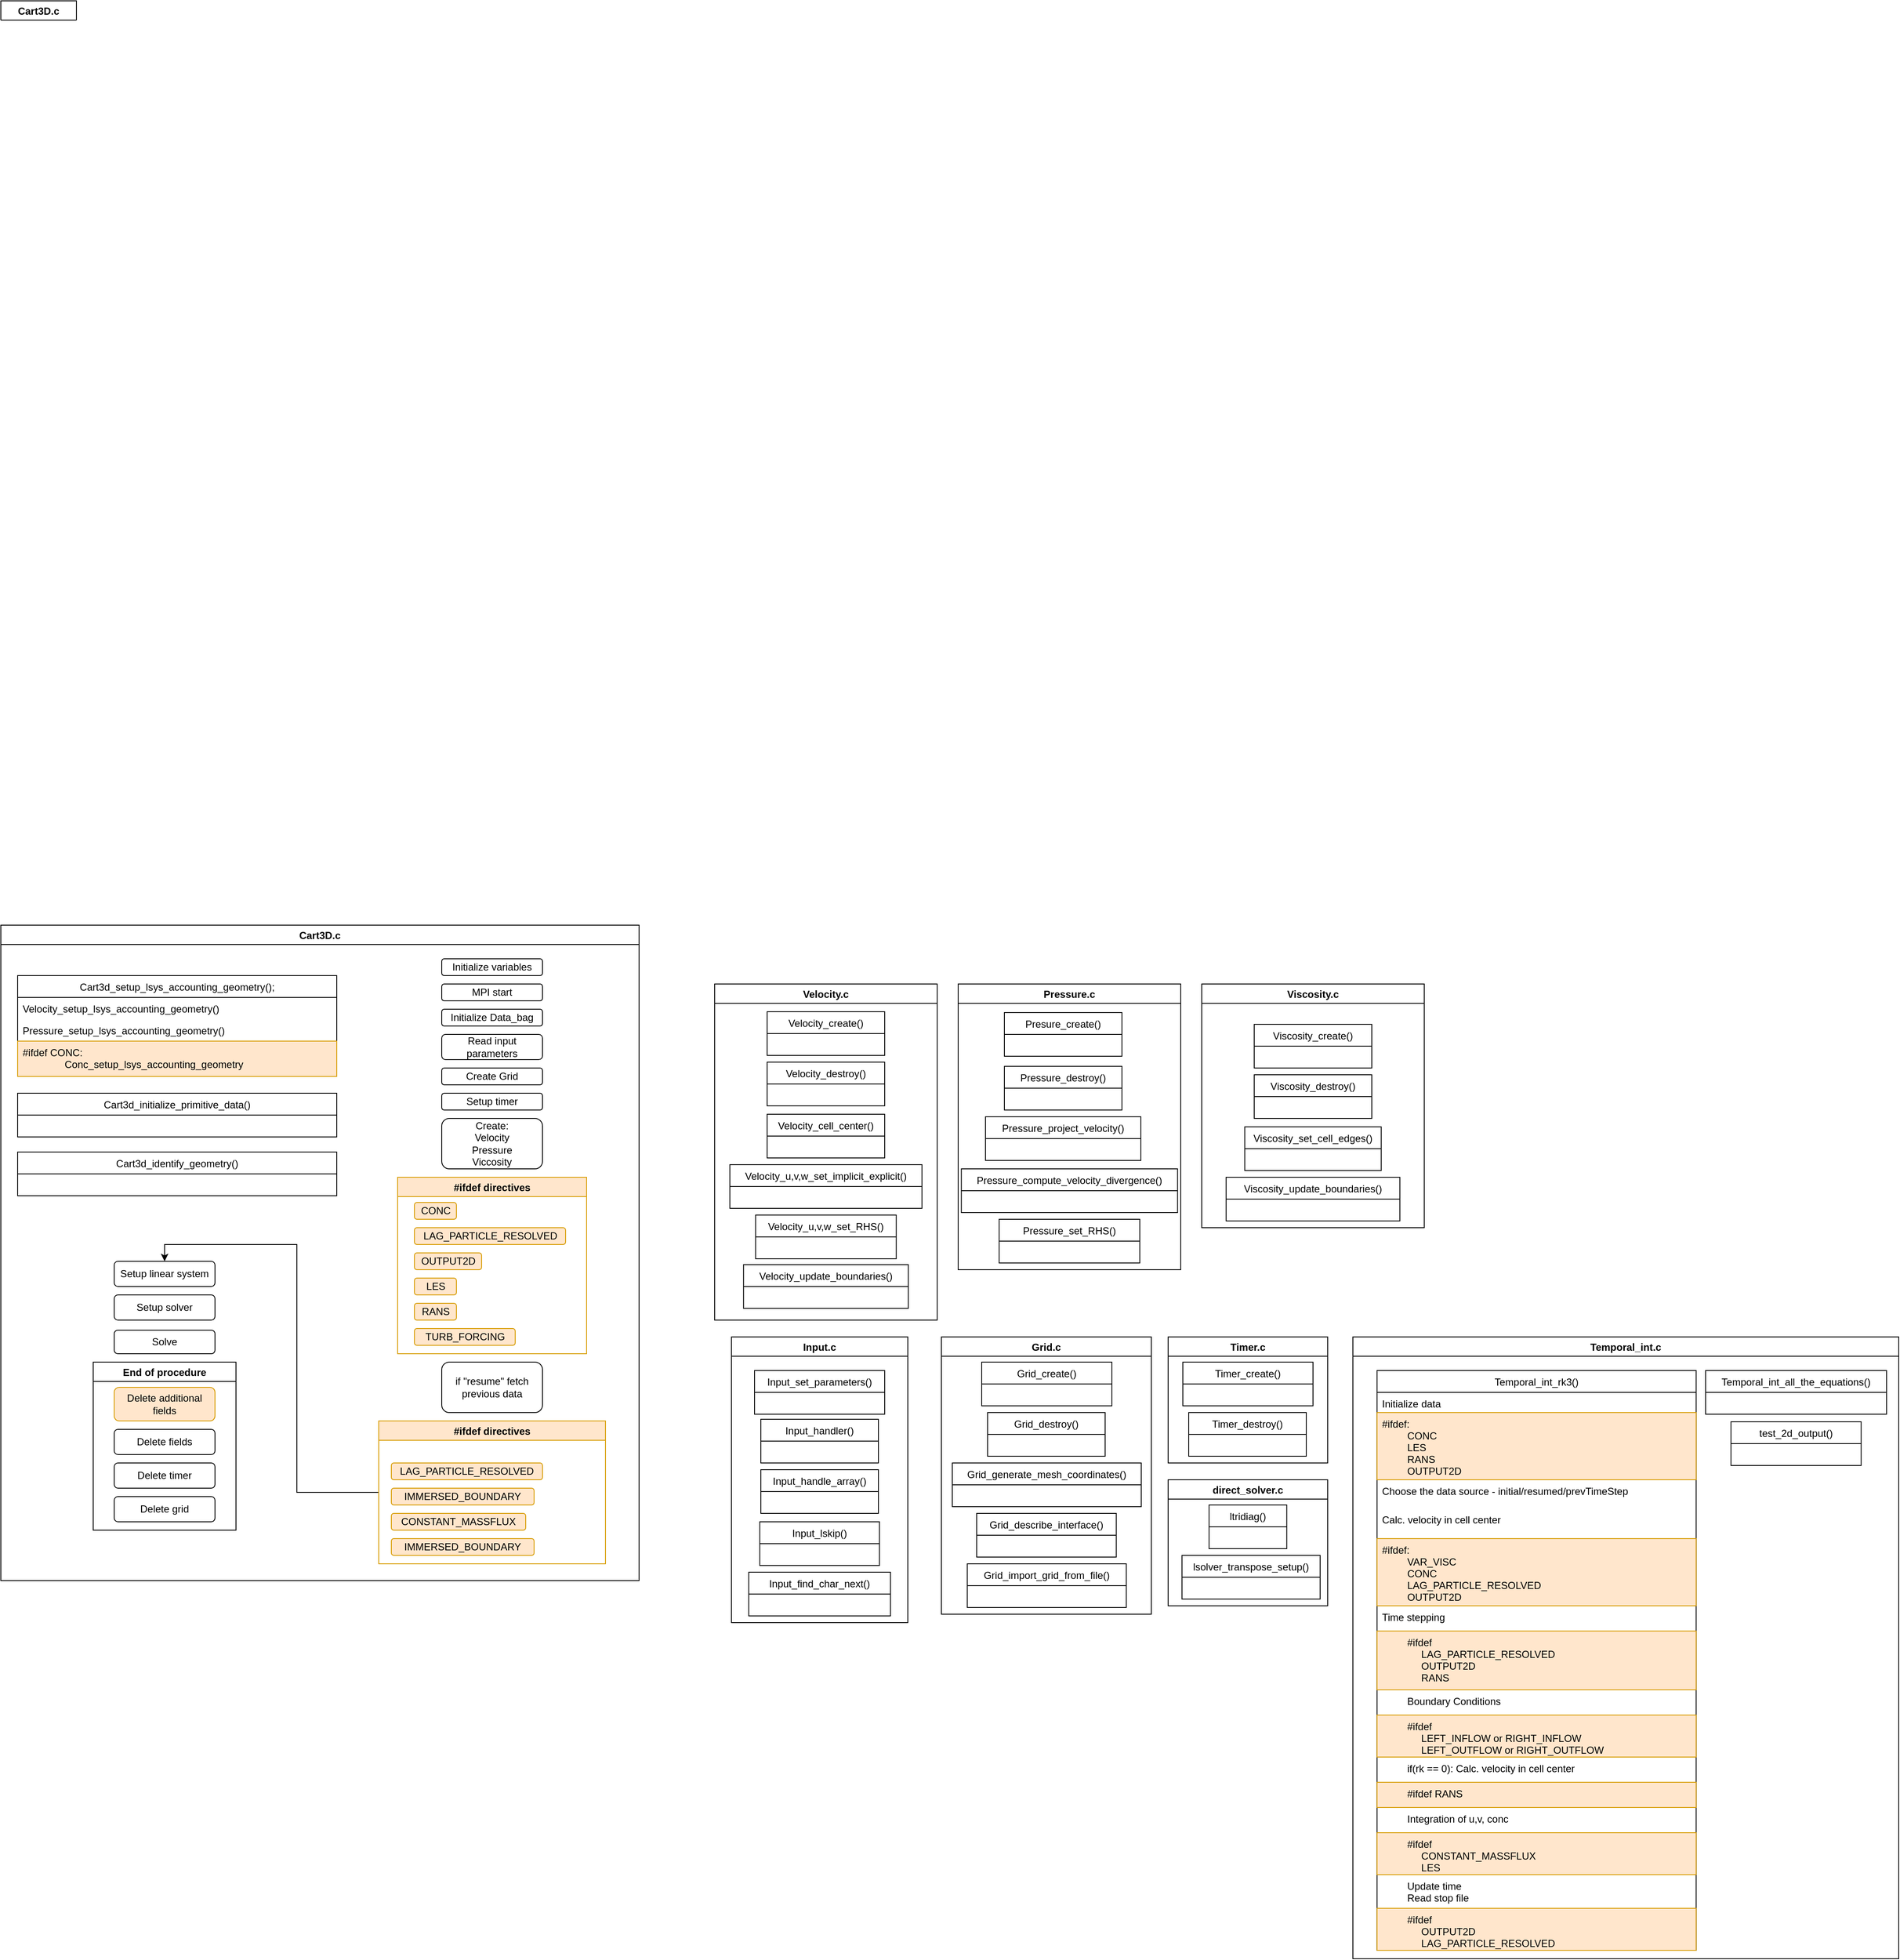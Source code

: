 <mxfile version="13.6.3" type="github">
  <diagram id="1NkAsfH9KzE3saYKE_k4" name="Page-1">
    <mxGraphModel dx="3560" dy="1552" grid="1" gridSize="10" guides="1" tooltips="1" connect="1" arrows="1" fold="1" page="1" pageScale="1" pageWidth="850" pageHeight="1100" math="0" shadow="0">
      <root>
        <mxCell id="0" />
        <mxCell id="1" parent="0" />
        <mxCell id="Mnvv_WwJ39rHPu0QQhqr-1" value="Cart3D.c" style="swimlane;" parent="1" vertex="1" collapsed="1">
          <mxGeometry x="-850" width="90" height="23" as="geometry">
            <mxRectangle x="-850" width="1690" height="1090" as="alternateBounds" />
          </mxGeometry>
        </mxCell>
        <mxCell id="Mnvv_WwJ39rHPu0QQhqr-2" value="Initialize variables" style="rounded=1;whiteSpace=wrap;html=1;" parent="Mnvv_WwJ39rHPu0QQhqr-1" vertex="1">
          <mxGeometry x="945" y="30" width="120" height="20" as="geometry" />
        </mxCell>
        <mxCell id="Mnvv_WwJ39rHPu0QQhqr-3" value="MPI start" style="rounded=1;whiteSpace=wrap;html=1;" parent="Mnvv_WwJ39rHPu0QQhqr-1" vertex="1">
          <mxGeometry x="945" y="60" width="120" height="20" as="geometry" />
        </mxCell>
        <mxCell id="Mnvv_WwJ39rHPu0QQhqr-4" value="&lt;div&gt;Initialize Data_bag&lt;/div&gt;" style="rounded=1;whiteSpace=wrap;html=1;" parent="Mnvv_WwJ39rHPu0QQhqr-1" vertex="1">
          <mxGeometry x="945" y="90" width="120" height="20" as="geometry" />
        </mxCell>
        <mxCell id="Mnvv_WwJ39rHPu0QQhqr-5" value="&lt;div&gt;Read input parameters&lt;/div&gt;" style="rounded=1;whiteSpace=wrap;html=1;" parent="Mnvv_WwJ39rHPu0QQhqr-1" vertex="1">
          <mxGeometry x="945" y="120" width="120" height="30" as="geometry" />
        </mxCell>
        <mxCell id="Mnvv_WwJ39rHPu0QQhqr-6" value="&lt;div&gt;Create Grid&lt;/div&gt;" style="rounded=1;whiteSpace=wrap;html=1;" parent="Mnvv_WwJ39rHPu0QQhqr-1" vertex="1">
          <mxGeometry x="945" y="160" width="120" height="20" as="geometry" />
        </mxCell>
        <mxCell id="Mnvv_WwJ39rHPu0QQhqr-7" value="&lt;div&gt;Setup timer&lt;/div&gt;" style="rounded=1;whiteSpace=wrap;html=1;" parent="Mnvv_WwJ39rHPu0QQhqr-1" vertex="1">
          <mxGeometry x="945" y="190" width="120" height="20" as="geometry" />
        </mxCell>
        <mxCell id="Mnvv_WwJ39rHPu0QQhqr-8" value="&lt;div&gt;Create:&lt;/div&gt;&lt;div&gt;Velocity&lt;/div&gt;&lt;div&gt;Pressure&lt;/div&gt;&lt;div&gt;Viccosity&lt;br&gt;&lt;/div&gt;" style="rounded=1;whiteSpace=wrap;html=1;" parent="Mnvv_WwJ39rHPu0QQhqr-1" vertex="1">
          <mxGeometry x="945" y="220" width="120" height="60" as="geometry" />
        </mxCell>
        <mxCell id="BQN_1DTDuwJgb3e3rP3L-76" value="U solvers" style="swimlane;fontStyle=0;childLayout=stackLayout;horizontal=1;startSize=26;fillColor=none;horizontalStack=0;resizeParent=1;resizeParentMax=0;resizeLast=0;collapsible=1;marginBottom=0;" parent="Mnvv_WwJ39rHPu0QQhqr-1" vertex="1">
          <mxGeometry x="10" y="780" width="190" height="130" as="geometry" />
        </mxCell>
        <mxCell id="BQN_1DTDuwJgb3e3rP3L-77" value="Velocity_solve_cg()" style="text;strokeColor=none;fillColor=none;align=left;verticalAlign=top;spacingLeft=4;spacingRight=4;overflow=hidden;rotatable=0;points=[[0,0.5],[1,0.5]];portConstraint=eastwest;" parent="BQN_1DTDuwJgb3e3rP3L-76" vertex="1">
          <mxGeometry y="26" width="190" height="26" as="geometry" />
        </mxCell>
        <mxCell id="BQN_1DTDuwJgb3e3rP3L-78" value="Velocity_solve_bicg()" style="text;strokeColor=none;fillColor=none;align=left;verticalAlign=top;spacingLeft=4;spacingRight=4;overflow=hidden;rotatable=0;points=[[0,0.5],[1,0.5]];portConstraint=eastwest;" parent="BQN_1DTDuwJgb3e3rP3L-76" vertex="1">
          <mxGeometry y="52" width="190" height="26" as="geometry" />
        </mxCell>
        <mxCell id="BQN_1DTDuwJgb3e3rP3L-79" value="Velocity_solve_explicit()" style="text;strokeColor=none;fillColor=none;align=left;verticalAlign=top;spacingLeft=4;spacingRight=4;overflow=hidden;rotatable=0;points=[[0,0.5],[1,0.5]];portConstraint=eastwest;" parent="BQN_1DTDuwJgb3e3rP3L-76" vertex="1">
          <mxGeometry y="78" width="190" height="26" as="geometry" />
        </mxCell>
        <mxCell id="BQN_1DTDuwJgb3e3rP3L-80" value="Velocity_solve_semi_implicit()" style="text;strokeColor=none;fillColor=none;align=left;verticalAlign=top;spacingLeft=4;spacingRight=4;overflow=hidden;rotatable=0;points=[[0,0.5],[1,0.5]];portConstraint=eastwest;" parent="BQN_1DTDuwJgb3e3rP3L-76" vertex="1">
          <mxGeometry y="104" width="190" height="26" as="geometry" />
        </mxCell>
        <mxCell id="BQN_1DTDuwJgb3e3rP3L-81" value="P solvers" style="swimlane;fontStyle=0;childLayout=stackLayout;horizontal=1;startSize=26;fillColor=none;horizontalStack=0;resizeParent=1;resizeParentMax=0;resizeLast=0;collapsible=1;marginBottom=0;" parent="Mnvv_WwJ39rHPu0QQhqr-1" vertex="1">
          <mxGeometry x="220" y="780" width="180" height="130" as="geometry" />
        </mxCell>
        <mxCell id="BQN_1DTDuwJgb3e3rP3L-82" value="Pressure_solve_xz_period()" style="text;strokeColor=none;fillColor=none;align=left;verticalAlign=top;spacingLeft=4;spacingRight=4;overflow=hidden;rotatable=0;points=[[0,0.5],[1,0.5]];portConstraint=eastwest;" parent="BQN_1DTDuwJgb3e3rP3L-81" vertex="1">
          <mxGeometry y="26" width="180" height="26" as="geometry" />
        </mxCell>
        <mxCell id="BQN_1DTDuwJgb3e3rP3L-83" value="Pressure_solve_x_period()" style="text;strokeColor=none;fillColor=none;align=left;verticalAlign=top;spacingLeft=4;spacingRight=4;overflow=hidden;rotatable=0;points=[[0,0.5],[1,0.5]];portConstraint=eastwest;" parent="BQN_1DTDuwJgb3e3rP3L-81" vertex="1">
          <mxGeometry y="52" width="180" height="26" as="geometry" />
        </mxCell>
        <mxCell id="BQN_1DTDuwJgb3e3rP3L-84" value="Pressure_solve_z_period()" style="text;strokeColor=none;fillColor=none;align=left;verticalAlign=top;spacingLeft=4;spacingRight=4;overflow=hidden;rotatable=0;points=[[0,0.5],[1,0.5]];portConstraint=eastwest;" parent="BQN_1DTDuwJgb3e3rP3L-81" vertex="1">
          <mxGeometry y="78" width="180" height="26" as="geometry" />
        </mxCell>
        <mxCell id="BQN_1DTDuwJgb3e3rP3L-85" value="Pressure_solve_no_period()" style="text;strokeColor=none;fillColor=none;align=left;verticalAlign=top;spacingLeft=4;spacingRight=4;overflow=hidden;rotatable=0;points=[[0,0.5],[1,0.5]];portConstraint=eastwest;" parent="BQN_1DTDuwJgb3e3rP3L-81" vertex="1">
          <mxGeometry y="104" width="180" height="26" as="geometry" />
        </mxCell>
        <mxCell id="BQN_1DTDuwJgb3e3rP3L-70" value="Temporal_int_all_the_equations()" style="swimlane;fontStyle=0;childLayout=stackLayout;horizontal=1;startSize=26;fillColor=none;horizontalStack=0;resizeParent=1;resizeParentMax=0;resizeLast=0;collapsible=1;marginBottom=0;" parent="Mnvv_WwJ39rHPu0QQhqr-1" vertex="1">
          <mxGeometry x="90" y="610" width="220" height="104" as="geometry" />
        </mxCell>
        <mxCell id="BQN_1DTDuwJgb3e3rP3L-71" value="Solve U" style="text;strokeColor=none;fillColor=none;align=left;verticalAlign=top;spacingLeft=4;spacingRight=4;overflow=hidden;rotatable=0;points=[[0,0.5],[1,0.5]];portConstraint=eastwest;" parent="BQN_1DTDuwJgb3e3rP3L-70" vertex="1">
          <mxGeometry y="26" width="220" height="26" as="geometry" />
        </mxCell>
        <mxCell id="BQN_1DTDuwJgb3e3rP3L-72" value="Solve P" style="text;strokeColor=none;fillColor=none;align=left;verticalAlign=top;spacingLeft=4;spacingRight=4;overflow=hidden;rotatable=0;points=[[0,0.5],[1,0.5]];portConstraint=eastwest;" parent="BQN_1DTDuwJgb3e3rP3L-70" vertex="1">
          <mxGeometry y="52" width="220" height="26" as="geometry" />
        </mxCell>
        <mxCell id="BQN_1DTDuwJgb3e3rP3L-73" value="#ifdef smth: Solve it" style="text;strokeColor=#d79b00;fillColor=#ffe6cc;align=left;verticalAlign=top;spacingLeft=4;spacingRight=4;overflow=hidden;rotatable=0;points=[[0,0.5],[1,0.5]];portConstraint=eastwest;" parent="BQN_1DTDuwJgb3e3rP3L-70" vertex="1">
          <mxGeometry y="78" width="220" height="26" as="geometry" />
        </mxCell>
        <mxCell id="BQN_1DTDuwJgb3e3rP3L-50" value="Temporal_int_rk3()" style="swimlane;fontStyle=0;childLayout=stackLayout;horizontal=1;startSize=26;fillColor=none;horizontalStack=0;resizeParent=1;resizeParentMax=0;resizeLast=0;collapsible=1;marginBottom=0;" parent="Mnvv_WwJ39rHPu0QQhqr-1" vertex="1">
          <mxGeometry x="440" y="230" width="380" height="690" as="geometry">
            <mxRectangle x="450" y="610" width="190" height="26" as="alternateBounds" />
          </mxGeometry>
        </mxCell>
        <mxCell id="BQN_1DTDuwJgb3e3rP3L-51" value="Initialize data" style="text;strokeColor=none;fillColor=none;align=left;verticalAlign=top;spacingLeft=4;spacingRight=4;overflow=hidden;rotatable=0;points=[[0,0.5],[1,0.5]];portConstraint=eastwest;" parent="BQN_1DTDuwJgb3e3rP3L-50" vertex="1">
          <mxGeometry y="26" width="380" height="24" as="geometry" />
        </mxCell>
        <mxCell id="BQN_1DTDuwJgb3e3rP3L-58" value="#ifdef:&#xa;         CONC&#xa;         LES&#xa;         RANS&#xa;         OUTPUT2D&#xa;&#xa;" style="text;strokeColor=#d79b00;fillColor=#ffe6cc;align=left;verticalAlign=top;spacingLeft=4;spacingRight=4;overflow=hidden;rotatable=0;points=[[0,0.5],[1,0.5]];portConstraint=eastwest;" parent="BQN_1DTDuwJgb3e3rP3L-50" vertex="1">
          <mxGeometry y="50" width="380" height="80" as="geometry" />
        </mxCell>
        <mxCell id="BQN_1DTDuwJgb3e3rP3L-59" value="Choose the data source - initial/resumed/prevTimeStep" style="text;strokeColor=none;fillColor=none;align=left;verticalAlign=top;spacingLeft=4;spacingRight=4;overflow=hidden;rotatable=0;points=[[0,0.5],[1,0.5]];portConstraint=eastwest;" parent="BQN_1DTDuwJgb3e3rP3L-50" vertex="1">
          <mxGeometry y="130" width="380" height="20" as="geometry" />
        </mxCell>
        <mxCell id="BQN_1DTDuwJgb3e3rP3L-60" value="&#xa;Calc. velocity in cell center" style="text;strokeColor=none;fillColor=none;align=left;verticalAlign=top;spacingLeft=4;spacingRight=4;overflow=hidden;rotatable=0;points=[[0,0.5],[1,0.5]];portConstraint=eastwest;" parent="BQN_1DTDuwJgb3e3rP3L-50" vertex="1">
          <mxGeometry y="150" width="380" height="50" as="geometry" />
        </mxCell>
        <mxCell id="BQN_1DTDuwJgb3e3rP3L-61" value="#ifdef:&#xa;         VAR_VISC&#xa;         CONC&#xa;         LAG_PARTICLE_RESOLVED&#xa;         OUTPUT2D&#xa;" style="text;strokeColor=#d79b00;fillColor=#ffe6cc;align=left;verticalAlign=top;spacingLeft=4;spacingRight=4;overflow=hidden;rotatable=0;points=[[0,0.5],[1,0.5]];portConstraint=eastwest;" parent="BQN_1DTDuwJgb3e3rP3L-50" vertex="1">
          <mxGeometry y="200" width="380" height="80" as="geometry" />
        </mxCell>
        <mxCell id="BQN_1DTDuwJgb3e3rP3L-88" value="Time stepping" style="text;strokeColor=none;fillColor=none;align=left;verticalAlign=top;spacingLeft=4;spacingRight=4;overflow=hidden;rotatable=0;points=[[0,0.5],[1,0.5]];portConstraint=eastwest;" parent="BQN_1DTDuwJgb3e3rP3L-50" vertex="1">
          <mxGeometry y="280" width="380" height="30" as="geometry" />
        </mxCell>
        <mxCell id="BQN_1DTDuwJgb3e3rP3L-156" value="         #ifdef&#xa;              LAG_PARTICLE_RESOLVED&#xa;              OUTPUT2D&#xa;              RANS" style="text;strokeColor=#d79b00;fillColor=#ffe6cc;align=left;verticalAlign=top;spacingLeft=4;spacingRight=4;overflow=hidden;rotatable=0;points=[[0,0.5],[1,0.5]];portConstraint=eastwest;" parent="BQN_1DTDuwJgb3e3rP3L-50" vertex="1">
          <mxGeometry y="310" width="380" height="70" as="geometry" />
        </mxCell>
        <mxCell id="BQN_1DTDuwJgb3e3rP3L-157" value="         Boundary Conditions" style="text;strokeColor=none;fillColor=none;align=left;verticalAlign=top;spacingLeft=4;spacingRight=4;overflow=hidden;rotatable=0;points=[[0,0.5],[1,0.5]];portConstraint=eastwest;" parent="BQN_1DTDuwJgb3e3rP3L-50" vertex="1">
          <mxGeometry y="380" width="380" height="30" as="geometry" />
        </mxCell>
        <mxCell id="BQN_1DTDuwJgb3e3rP3L-160" value="         #ifdef&#xa;              LEFT_INFLOW or RIGHT_INFLOW&#xa;              LEFT_OUTFLOW or RIGHT_OUTFLOW" style="text;strokeColor=#d79b00;fillColor=#ffe6cc;align=left;verticalAlign=top;spacingLeft=4;spacingRight=4;overflow=hidden;rotatable=0;points=[[0,0.5],[1,0.5]];portConstraint=eastwest;" parent="BQN_1DTDuwJgb3e3rP3L-50" vertex="1">
          <mxGeometry y="410" width="380" height="50" as="geometry" />
        </mxCell>
        <mxCell id="BQN_1DTDuwJgb3e3rP3L-159" value="         if(rk == 0): Calc. velocity in cell center" style="text;strokeColor=none;fillColor=none;align=left;verticalAlign=top;spacingLeft=4;spacingRight=4;overflow=hidden;rotatable=0;points=[[0,0.5],[1,0.5]];portConstraint=eastwest;" parent="BQN_1DTDuwJgb3e3rP3L-50" vertex="1">
          <mxGeometry y="460" width="380" height="30" as="geometry" />
        </mxCell>
        <mxCell id="BQN_1DTDuwJgb3e3rP3L-158" value="         #ifdef RANS" style="text;strokeColor=#d79b00;fillColor=#ffe6cc;align=left;verticalAlign=top;spacingLeft=4;spacingRight=4;overflow=hidden;rotatable=0;points=[[0,0.5],[1,0.5]];portConstraint=eastwest;" parent="BQN_1DTDuwJgb3e3rP3L-50" vertex="1">
          <mxGeometry y="490" width="380" height="30" as="geometry" />
        </mxCell>
        <mxCell id="BQN_1DTDuwJgb3e3rP3L-161" value="         Integration of u,v, conc" style="text;strokeColor=none;fillColor=none;align=left;verticalAlign=top;spacingLeft=4;spacingRight=4;overflow=hidden;rotatable=0;points=[[0,0.5],[1,0.5]];portConstraint=eastwest;" parent="BQN_1DTDuwJgb3e3rP3L-50" vertex="1">
          <mxGeometry y="520" width="380" height="30" as="geometry" />
        </mxCell>
        <mxCell id="BQN_1DTDuwJgb3e3rP3L-162" value="         #ifdef&#xa;              CONSTANT_MASSFLUX&#xa;              LES" style="text;strokeColor=#d79b00;fillColor=#ffe6cc;align=left;verticalAlign=top;spacingLeft=4;spacingRight=4;overflow=hidden;rotatable=0;points=[[0,0.5],[1,0.5]];portConstraint=eastwest;" parent="BQN_1DTDuwJgb3e3rP3L-50" vertex="1">
          <mxGeometry y="550" width="380" height="50" as="geometry" />
        </mxCell>
        <mxCell id="BQN_1DTDuwJgb3e3rP3L-163" value="         Update time&#xa;         Read stop file" style="text;strokeColor=none;fillColor=none;align=left;verticalAlign=top;spacingLeft=4;spacingRight=4;overflow=hidden;rotatable=0;points=[[0,0.5],[1,0.5]];portConstraint=eastwest;" parent="BQN_1DTDuwJgb3e3rP3L-50" vertex="1">
          <mxGeometry y="600" width="380" height="40" as="geometry" />
        </mxCell>
        <mxCell id="BQN_1DTDuwJgb3e3rP3L-164" value="         #ifdef&#xa;              OUTPUT2D&#xa;              LAG_PARTICLE_RESOLVED" style="text;strokeColor=#d79b00;fillColor=#ffe6cc;align=left;verticalAlign=top;spacingLeft=4;spacingRight=4;overflow=hidden;rotatable=0;points=[[0,0.5],[1,0.5]];portConstraint=eastwest;" parent="BQN_1DTDuwJgb3e3rP3L-50" vertex="1">
          <mxGeometry y="640" width="380" height="50" as="geometry" />
        </mxCell>
        <mxCell id="BQN_1DTDuwJgb3e3rP3L-62" value="Velocity_cell_center()" style="swimlane;fontStyle=0;childLayout=stackLayout;horizontal=1;startSize=26;fillColor=none;horizontalStack=0;resizeParent=1;resizeParentMax=0;resizeLast=0;collapsible=1;marginBottom=0;" parent="Mnvv_WwJ39rHPu0QQhqr-1" vertex="1">
          <mxGeometry x="170" y="420" width="140" height="78" as="geometry" />
        </mxCell>
        <mxCell id="BQN_1DTDuwJgb3e3rP3L-63" value=" " style="text;strokeColor=none;fillColor=none;align=left;verticalAlign=top;spacingLeft=4;spacingRight=4;overflow=hidden;rotatable=0;points=[[0,0.5],[1,0.5]];portConstraint=eastwest;" parent="BQN_1DTDuwJgb3e3rP3L-62" vertex="1">
          <mxGeometry y="26" width="140" height="26" as="geometry" />
        </mxCell>
        <mxCell id="BQN_1DTDuwJgb3e3rP3L-64" value=" " style="text;strokeColor=none;fillColor=none;align=left;verticalAlign=top;spacingLeft=4;spacingRight=4;overflow=hidden;rotatable=0;points=[[0,0.5],[1,0.5]];portConstraint=eastwest;" parent="BQN_1DTDuwJgb3e3rP3L-62" vertex="1">
          <mxGeometry y="52" width="140" height="26" as="geometry" />
        </mxCell>
        <mxCell id="BQN_1DTDuwJgb3e3rP3L-43" value="lsolver_transpose_setup();" style="swimlane;fontStyle=0;childLayout=stackLayout;horizontal=1;startSize=26;fillColor=none;horizontalStack=0;resizeParent=1;resizeParentMax=0;resizeLast=0;collapsible=1;marginBottom=0;" parent="Mnvv_WwJ39rHPu0QQhqr-1" vertex="1">
          <mxGeometry x="1295" y="850" width="380" height="52" as="geometry" />
        </mxCell>
        <mxCell id="BQN_1DTDuwJgb3e3rP3L-44" value="???" style="text;strokeColor=none;fillColor=none;align=left;verticalAlign=top;spacingLeft=4;spacingRight=4;overflow=hidden;rotatable=0;points=[[0,0.5],[1,0.5]];portConstraint=eastwest;" parent="BQN_1DTDuwJgb3e3rP3L-43" vertex="1">
          <mxGeometry y="26" width="380" height="26" as="geometry" />
        </mxCell>
        <mxCell id="BQN_1DTDuwJgb3e3rP3L-38" value="Cart3d_setup_lsys_accounting_geometry();" style="swimlane;fontStyle=0;childLayout=stackLayout;horizontal=1;startSize=26;fillColor=none;horizontalStack=0;resizeParent=1;resizeParentMax=0;resizeLast=0;collapsible=1;marginBottom=0;" parent="Mnvv_WwJ39rHPu0QQhqr-1" vertex="1">
          <mxGeometry x="1295" y="710" width="380" height="120" as="geometry" />
        </mxCell>
        <mxCell id="BQN_1DTDuwJgb3e3rP3L-39" value="Velocity_setup_lsys_accounting_geometry()&#xa;" style="text;strokeColor=none;fillColor=none;align=left;verticalAlign=top;spacingLeft=4;spacingRight=4;overflow=hidden;rotatable=0;points=[[0,0.5],[1,0.5]];portConstraint=eastwest;" parent="BQN_1DTDuwJgb3e3rP3L-38" vertex="1">
          <mxGeometry y="26" width="380" height="26" as="geometry" />
        </mxCell>
        <mxCell id="BQN_1DTDuwJgb3e3rP3L-40" value="Pressure_setup_lsys_accounting_geometry()" style="text;strokeColor=none;fillColor=none;align=left;verticalAlign=top;spacingLeft=4;spacingRight=4;overflow=hidden;rotatable=0;points=[[0,0.5],[1,0.5]];portConstraint=eastwest;" parent="BQN_1DTDuwJgb3e3rP3L-38" vertex="1">
          <mxGeometry y="52" width="380" height="26" as="geometry" />
        </mxCell>
        <mxCell id="BQN_1DTDuwJgb3e3rP3L-41" value="#ifdef CONC:&#xa;               Conc_setup_lsys_accounting_geometry" style="text;strokeColor=#d79b00;fillColor=#ffe6cc;align=left;verticalAlign=top;spacingLeft=4;spacingRight=4;overflow=hidden;rotatable=0;points=[[0,0.5],[1,0.5]];portConstraint=eastwest;" parent="BQN_1DTDuwJgb3e3rP3L-38" vertex="1">
          <mxGeometry y="78" width="380" height="42" as="geometry" />
        </mxCell>
        <mxCell id="Mnvv_WwJ39rHPu0QQhqr-9" value="#ifdef directives" style="swimlane;fillColor=#ffe6cc;strokeColor=#d79b00;" parent="Mnvv_WwJ39rHPu0QQhqr-1" vertex="1">
          <mxGeometry x="892.5" y="290" width="225" height="210" as="geometry" />
        </mxCell>
        <mxCell id="Mnvv_WwJ39rHPu0QQhqr-10" value="CONC" style="rounded=1;whiteSpace=wrap;html=1;fillColor=#ffe6cc;strokeColor=#d79b00;" parent="Mnvv_WwJ39rHPu0QQhqr-9" vertex="1">
          <mxGeometry x="20" y="30" width="50" height="20" as="geometry" />
        </mxCell>
        <mxCell id="Mnvv_WwJ39rHPu0QQhqr-11" value="LAG_PARTICLE_RESOLVED" style="rounded=1;whiteSpace=wrap;html=1;fillColor=#ffe6cc;strokeColor=#d79b00;" parent="Mnvv_WwJ39rHPu0QQhqr-9" vertex="1">
          <mxGeometry x="20" y="60" width="180" height="20" as="geometry" />
        </mxCell>
        <mxCell id="Mnvv_WwJ39rHPu0QQhqr-12" value="OUTPUT2D" style="rounded=1;whiteSpace=wrap;html=1;fillColor=#ffe6cc;strokeColor=#d79b00;" parent="Mnvv_WwJ39rHPu0QQhqr-9" vertex="1">
          <mxGeometry x="20" y="90" width="80" height="20" as="geometry" />
        </mxCell>
        <mxCell id="Mnvv_WwJ39rHPu0QQhqr-14" value="LES" style="rounded=1;whiteSpace=wrap;html=1;fillColor=#ffe6cc;strokeColor=#d79b00;" parent="Mnvv_WwJ39rHPu0QQhqr-9" vertex="1">
          <mxGeometry x="20" y="120" width="50" height="20" as="geometry" />
        </mxCell>
        <mxCell id="Mnvv_WwJ39rHPu0QQhqr-13" value="RANS" style="rounded=1;whiteSpace=wrap;html=1;fillColor=#ffe6cc;strokeColor=#d79b00;" parent="Mnvv_WwJ39rHPu0QQhqr-9" vertex="1">
          <mxGeometry x="20" y="150" width="50" height="20" as="geometry" />
        </mxCell>
        <mxCell id="Mnvv_WwJ39rHPu0QQhqr-17" value="TURB_FORCING" style="rounded=1;whiteSpace=wrap;html=1;fillColor=#ffe6cc;strokeColor=#d79b00;" parent="Mnvv_WwJ39rHPu0QQhqr-9" vertex="1">
          <mxGeometry x="20" y="180" width="120" height="20" as="geometry" />
        </mxCell>
        <mxCell id="Mnvv_WwJ39rHPu0QQhqr-36" value="if &quot;resume&quot; fetch previous data" style="rounded=1;whiteSpace=wrap;html=1;" parent="Mnvv_WwJ39rHPu0QQhqr-1" vertex="1">
          <mxGeometry x="945" y="510" width="120" height="60" as="geometry" />
        </mxCell>
        <mxCell id="BQN_1DTDuwJgb3e3rP3L-1" value="#ifdef directives" style="swimlane;fillColor=#ffe6cc;strokeColor=#d79b00;" parent="Mnvv_WwJ39rHPu0QQhqr-1" vertex="1">
          <mxGeometry x="870" y="580" width="270" height="170" as="geometry" />
        </mxCell>
        <mxCell id="BQN_1DTDuwJgb3e3rP3L-2" value="IMMERSED_BOUNDARY" style="rounded=1;whiteSpace=wrap;html=1;fillColor=#ffe6cc;strokeColor=#d79b00;" parent="BQN_1DTDuwJgb3e3rP3L-1" vertex="1">
          <mxGeometry x="15" y="80" width="170" height="20" as="geometry" />
        </mxCell>
        <mxCell id="BQN_1DTDuwJgb3e3rP3L-3" value="LAG_PARTICLE_RESOLVED" style="rounded=1;whiteSpace=wrap;html=1;fillColor=#ffe6cc;strokeColor=#d79b00;" parent="BQN_1DTDuwJgb3e3rP3L-1" vertex="1">
          <mxGeometry x="15" y="50" width="180" height="20" as="geometry" />
        </mxCell>
        <mxCell id="Mnvv_WwJ39rHPu0QQhqr-21" value="CONSTANT_MASSFLUX" style="rounded=1;whiteSpace=wrap;html=1;fillColor=#ffe6cc;strokeColor=#d79b00;" parent="BQN_1DTDuwJgb3e3rP3L-1" vertex="1">
          <mxGeometry x="15" y="110" width="160" height="20" as="geometry" />
        </mxCell>
        <mxCell id="BQN_1DTDuwJgb3e3rP3L-4" value="IMMERSED_BOUNDARY" style="rounded=1;whiteSpace=wrap;html=1;fillColor=#ffe6cc;strokeColor=#d79b00;" parent="BQN_1DTDuwJgb3e3rP3L-1" vertex="1">
          <mxGeometry x="15" y="140" width="170" height="20" as="geometry" />
        </mxCell>
        <mxCell id="BQN_1DTDuwJgb3e3rP3L-52" style="edgeStyle=orthogonalEdgeStyle;rounded=0;orthogonalLoop=1;jettySize=auto;html=1;entryX=0;entryY=0.5;entryDx=0;entryDy=0;" parent="Mnvv_WwJ39rHPu0QQhqr-1" source="BQN_1DTDuwJgb3e3rP3L-50" target="BQN_1DTDuwJgb3e3rP3L-47" edge="1">
          <mxGeometry relative="1" as="geometry">
            <Array as="points">
              <mxPoint x="850" y="575" />
              <mxPoint x="850" y="856" />
            </Array>
          </mxGeometry>
        </mxCell>
        <mxCell id="BQN_1DTDuwJgb3e3rP3L-5" value="Setup linear system" style="rounded=1;whiteSpace=wrap;html=1;" parent="Mnvv_WwJ39rHPu0QQhqr-1" vertex="1">
          <mxGeometry x="945" y="760" width="120" height="30" as="geometry" />
        </mxCell>
        <mxCell id="BQN_1DTDuwJgb3e3rP3L-6" value="Setup solver" style="rounded=1;whiteSpace=wrap;html=1;" parent="Mnvv_WwJ39rHPu0QQhqr-1" vertex="1">
          <mxGeometry x="945" y="800" width="120" height="30" as="geometry" />
        </mxCell>
        <mxCell id="BQN_1DTDuwJgb3e3rP3L-48" style="edgeStyle=orthogonalEdgeStyle;rounded=0;orthogonalLoop=1;jettySize=auto;html=1;entryX=1;entryY=0.5;entryDx=0;entryDy=0;" parent="Mnvv_WwJ39rHPu0QQhqr-1" source="BQN_1DTDuwJgb3e3rP3L-43" target="BQN_1DTDuwJgb3e3rP3L-6" edge="1">
          <mxGeometry relative="1" as="geometry" />
        </mxCell>
        <mxCell id="BQN_1DTDuwJgb3e3rP3L-74" style="edgeStyle=orthogonalEdgeStyle;rounded=0;orthogonalLoop=1;jettySize=auto;html=1;entryX=0;entryY=0.5;entryDx=0;entryDy=0;" parent="Mnvv_WwJ39rHPu0QQhqr-1" source="BQN_1DTDuwJgb3e3rP3L-70" target="BQN_1DTDuwJgb3e3rP3L-161" edge="1">
          <mxGeometry relative="1" as="geometry">
            <mxPoint x="417" y="700" as="targetPoint" />
          </mxGeometry>
        </mxCell>
        <mxCell id="BQN_1DTDuwJgb3e3rP3L-7" value="End of procedure" style="swimlane;" parent="Mnvv_WwJ39rHPu0QQhqr-1" vertex="1">
          <mxGeometry x="920" y="880" width="170" height="200" as="geometry" />
        </mxCell>
        <mxCell id="BQN_1DTDuwJgb3e3rP3L-8" value="Delete fields" style="rounded=1;whiteSpace=wrap;html=1;" parent="BQN_1DTDuwJgb3e3rP3L-7" vertex="1">
          <mxGeometry x="25" y="80" width="120" height="30" as="geometry" />
        </mxCell>
        <mxCell id="BQN_1DTDuwJgb3e3rP3L-34" value="Delete timer" style="rounded=1;whiteSpace=wrap;html=1;" parent="BQN_1DTDuwJgb3e3rP3L-7" vertex="1">
          <mxGeometry x="25" y="120" width="120" height="30" as="geometry" />
        </mxCell>
        <mxCell id="BQN_1DTDuwJgb3e3rP3L-35" value="Delete grid" style="rounded=1;whiteSpace=wrap;html=1;" parent="BQN_1DTDuwJgb3e3rP3L-7" vertex="1">
          <mxGeometry x="25" y="160" width="120" height="30" as="geometry" />
        </mxCell>
        <mxCell id="BQN_1DTDuwJgb3e3rP3L-165" value="Delete additional fields" style="rounded=1;whiteSpace=wrap;html=1;fillColor=#ffe6cc;strokeColor=#d79b00;" parent="BQN_1DTDuwJgb3e3rP3L-7" vertex="1">
          <mxGeometry x="25" y="30" width="120" height="40" as="geometry" />
        </mxCell>
        <mxCell id="BQN_1DTDuwJgb3e3rP3L-42" style="edgeStyle=orthogonalEdgeStyle;rounded=0;orthogonalLoop=1;jettySize=auto;html=1;entryX=1;entryY=0.5;entryDx=0;entryDy=0;" parent="Mnvv_WwJ39rHPu0QQhqr-1" source="BQN_1DTDuwJgb3e3rP3L-40" target="BQN_1DTDuwJgb3e3rP3L-5" edge="1">
          <mxGeometry relative="1" as="geometry" />
        </mxCell>
        <mxCell id="BQN_1DTDuwJgb3e3rP3L-47" value="Solve" style="rounded=1;whiteSpace=wrap;html=1;" parent="Mnvv_WwJ39rHPu0QQhqr-1" vertex="1">
          <mxGeometry x="945" y="842" width="120" height="28" as="geometry" />
        </mxCell>
        <mxCell id="BQN_1DTDuwJgb3e3rP3L-66" style="edgeStyle=orthogonalEdgeStyle;rounded=0;orthogonalLoop=1;jettySize=auto;html=1;" parent="Mnvv_WwJ39rHPu0QQhqr-1" source="BQN_1DTDuwJgb3e3rP3L-63" target="BQN_1DTDuwJgb3e3rP3L-60" edge="1">
          <mxGeometry relative="1" as="geometry" />
        </mxCell>
        <mxCell id="BQN_1DTDuwJgb3e3rP3L-75" style="edgeStyle=orthogonalEdgeStyle;rounded=0;orthogonalLoop=1;jettySize=auto;html=1;" parent="Mnvv_WwJ39rHPu0QQhqr-1" source="BQN_1DTDuwJgb3e3rP3L-64" target="BQN_1DTDuwJgb3e3rP3L-159" edge="1">
          <mxGeometry relative="1" as="geometry" />
        </mxCell>
        <mxCell id="BQN_1DTDuwJgb3e3rP3L-87" style="edgeStyle=orthogonalEdgeStyle;rounded=0;orthogonalLoop=1;jettySize=auto;html=1;entryX=1;entryY=0.5;entryDx=0;entryDy=0;" parent="Mnvv_WwJ39rHPu0QQhqr-1" source="BQN_1DTDuwJgb3e3rP3L-81" target="BQN_1DTDuwJgb3e3rP3L-72" edge="1">
          <mxGeometry relative="1" as="geometry" />
        </mxCell>
        <mxCell id="BQN_1DTDuwJgb3e3rP3L-86" style="edgeStyle=orthogonalEdgeStyle;rounded=0;orthogonalLoop=1;jettySize=auto;html=1;" parent="Mnvv_WwJ39rHPu0QQhqr-1" source="BQN_1DTDuwJgb3e3rP3L-76" target="BQN_1DTDuwJgb3e3rP3L-71" edge="1">
          <mxGeometry relative="1" as="geometry" />
        </mxCell>
        <mxCell id="ybUe9dVBp182NsWoZHfQ-1" value="Velocity.c" style="swimlane;" vertex="1" parent="1">
          <mxGeometry y="1170" width="265" height="400" as="geometry" />
        </mxCell>
        <mxCell id="ybUe9dVBp182NsWoZHfQ-2" value="Velocity_create()" style="swimlane;fontStyle=0;childLayout=stackLayout;horizontal=1;startSize=26;fillColor=none;horizontalStack=0;resizeParent=1;resizeParentMax=0;resizeLast=0;collapsible=1;marginBottom=0;" vertex="1" parent="ybUe9dVBp182NsWoZHfQ-1">
          <mxGeometry x="62.5" y="33" width="140" height="52" as="geometry" />
        </mxCell>
        <mxCell id="ybUe9dVBp182NsWoZHfQ-3" value=" " style="text;strokeColor=none;fillColor=none;align=left;verticalAlign=top;spacingLeft=4;spacingRight=4;overflow=hidden;rotatable=0;points=[[0,0.5],[1,0.5]];portConstraint=eastwest;" vertex="1" parent="ybUe9dVBp182NsWoZHfQ-2">
          <mxGeometry y="26" width="140" height="26" as="geometry" />
        </mxCell>
        <mxCell id="ybUe9dVBp182NsWoZHfQ-22" value="Velocity_u,v,w_set_RHS()" style="swimlane;fontStyle=0;childLayout=stackLayout;horizontal=1;startSize=26;fillColor=none;horizontalStack=0;resizeParent=1;resizeParentMax=0;resizeLast=0;collapsible=1;marginBottom=0;" vertex="1" parent="ybUe9dVBp182NsWoZHfQ-1">
          <mxGeometry x="48.75" y="275" width="167.5" height="52" as="geometry" />
        </mxCell>
        <mxCell id="ybUe9dVBp182NsWoZHfQ-23" value=" " style="text;strokeColor=none;fillColor=none;align=left;verticalAlign=top;spacingLeft=4;spacingRight=4;overflow=hidden;rotatable=0;points=[[0,0.5],[1,0.5]];portConstraint=eastwest;" vertex="1" parent="ybUe9dVBp182NsWoZHfQ-22">
          <mxGeometry y="26" width="167.5" height="26" as="geometry" />
        </mxCell>
        <mxCell id="ybUe9dVBp182NsWoZHfQ-10" value="Velocity_u,v,w_set_implicit_explicit()" style="swimlane;fontStyle=0;childLayout=stackLayout;horizontal=1;startSize=26;fillColor=none;horizontalStack=0;resizeParent=1;resizeParentMax=0;resizeLast=0;collapsible=1;marginBottom=0;" vertex="1" parent="ybUe9dVBp182NsWoZHfQ-1">
          <mxGeometry x="18.13" y="215" width="228.75" height="52" as="geometry" />
        </mxCell>
        <mxCell id="ybUe9dVBp182NsWoZHfQ-11" value=" " style="text;strokeColor=none;fillColor=none;align=left;verticalAlign=top;spacingLeft=4;spacingRight=4;overflow=hidden;rotatable=0;points=[[0,0.5],[1,0.5]];portConstraint=eastwest;" vertex="1" parent="ybUe9dVBp182NsWoZHfQ-10">
          <mxGeometry y="26" width="228.75" height="26" as="geometry" />
        </mxCell>
        <mxCell id="ybUe9dVBp182NsWoZHfQ-6" value="Velocity_destroy()" style="swimlane;fontStyle=0;childLayout=stackLayout;horizontal=1;startSize=26;fillColor=none;horizontalStack=0;resizeParent=1;resizeParentMax=0;resizeLast=0;collapsible=1;marginBottom=0;" vertex="1" parent="ybUe9dVBp182NsWoZHfQ-1">
          <mxGeometry x="62.5" y="93" width="140" height="52" as="geometry" />
        </mxCell>
        <mxCell id="ybUe9dVBp182NsWoZHfQ-7" value=" " style="text;strokeColor=none;fillColor=none;align=left;verticalAlign=top;spacingLeft=4;spacingRight=4;overflow=hidden;rotatable=0;points=[[0,0.5],[1,0.5]];portConstraint=eastwest;" vertex="1" parent="ybUe9dVBp182NsWoZHfQ-6">
          <mxGeometry y="26" width="140" height="26" as="geometry" />
        </mxCell>
        <mxCell id="ybUe9dVBp182NsWoZHfQ-8" value="Velocity_cell_center()" style="swimlane;fontStyle=0;childLayout=stackLayout;horizontal=1;startSize=26;fillColor=none;horizontalStack=0;resizeParent=1;resizeParentMax=0;resizeLast=0;collapsible=1;marginBottom=0;" vertex="1" parent="ybUe9dVBp182NsWoZHfQ-1">
          <mxGeometry x="62.5" y="155" width="140" height="52" as="geometry" />
        </mxCell>
        <mxCell id="ybUe9dVBp182NsWoZHfQ-9" value=" " style="text;strokeColor=none;fillColor=none;align=left;verticalAlign=top;spacingLeft=4;spacingRight=4;overflow=hidden;rotatable=0;points=[[0,0.5],[1,0.5]];portConstraint=eastwest;" vertex="1" parent="ybUe9dVBp182NsWoZHfQ-8">
          <mxGeometry y="26" width="140" height="26" as="geometry" />
        </mxCell>
        <mxCell id="ybUe9dVBp182NsWoZHfQ-115" value="Velocity_update_boundaries()" style="swimlane;fontStyle=0;childLayout=stackLayout;horizontal=1;startSize=26;fillColor=none;horizontalStack=0;resizeParent=1;resizeParentMax=0;resizeLast=0;collapsible=1;marginBottom=0;" vertex="1" parent="ybUe9dVBp182NsWoZHfQ-1">
          <mxGeometry x="34.38" y="334" width="196.25" height="52" as="geometry" />
        </mxCell>
        <mxCell id="ybUe9dVBp182NsWoZHfQ-116" value=" " style="text;strokeColor=none;fillColor=none;align=left;verticalAlign=top;spacingLeft=4;spacingRight=4;overflow=hidden;rotatable=0;points=[[0,0.5],[1,0.5]];portConstraint=eastwest;" vertex="1" parent="ybUe9dVBp182NsWoZHfQ-115">
          <mxGeometry y="26" width="196.25" height="26" as="geometry" />
        </mxCell>
        <mxCell id="ybUe9dVBp182NsWoZHfQ-12" value="Pressure.c" style="swimlane;" vertex="1" parent="1">
          <mxGeometry x="290" y="1170" width="265" height="340" as="geometry" />
        </mxCell>
        <mxCell id="ybUe9dVBp182NsWoZHfQ-14" value="Presure_create()" style="swimlane;fontStyle=0;childLayout=stackLayout;horizontal=1;startSize=26;fillColor=none;horizontalStack=0;resizeParent=1;resizeParentMax=0;resizeLast=0;collapsible=1;marginBottom=0;" vertex="1" parent="ybUe9dVBp182NsWoZHfQ-12">
          <mxGeometry x="55" y="34" width="140" height="52" as="geometry" />
        </mxCell>
        <mxCell id="ybUe9dVBp182NsWoZHfQ-15" value=" " style="text;strokeColor=none;fillColor=none;align=left;verticalAlign=top;spacingLeft=4;spacingRight=4;overflow=hidden;rotatable=0;points=[[0,0.5],[1,0.5]];portConstraint=eastwest;" vertex="1" parent="ybUe9dVBp182NsWoZHfQ-14">
          <mxGeometry y="26" width="140" height="26" as="geometry" />
        </mxCell>
        <mxCell id="ybUe9dVBp182NsWoZHfQ-16" value="Pressure_destroy()" style="swimlane;fontStyle=0;childLayout=stackLayout;horizontal=1;startSize=26;fillColor=none;horizontalStack=0;resizeParent=1;resizeParentMax=0;resizeLast=0;collapsible=1;marginBottom=0;" vertex="1" parent="ybUe9dVBp182NsWoZHfQ-12">
          <mxGeometry x="55" y="98" width="140" height="52" as="geometry" />
        </mxCell>
        <mxCell id="ybUe9dVBp182NsWoZHfQ-17" value=" " style="text;strokeColor=none;fillColor=none;align=left;verticalAlign=top;spacingLeft=4;spacingRight=4;overflow=hidden;rotatable=0;points=[[0,0.5],[1,0.5]];portConstraint=eastwest;" vertex="1" parent="ybUe9dVBp182NsWoZHfQ-16">
          <mxGeometry y="26" width="140" height="26" as="geometry" />
        </mxCell>
        <mxCell id="ybUe9dVBp182NsWoZHfQ-18" value="Pressure_project_velocity()" style="swimlane;fontStyle=0;childLayout=stackLayout;horizontal=1;startSize=26;fillColor=none;horizontalStack=0;resizeParent=1;resizeParentMax=0;resizeLast=0;collapsible=1;marginBottom=0;" vertex="1" parent="ybUe9dVBp182NsWoZHfQ-12">
          <mxGeometry x="32.5" y="158" width="185" height="52" as="geometry" />
        </mxCell>
        <mxCell id="ybUe9dVBp182NsWoZHfQ-19" value=" " style="text;strokeColor=none;fillColor=none;align=left;verticalAlign=top;spacingLeft=4;spacingRight=4;overflow=hidden;rotatable=0;points=[[0,0.5],[1,0.5]];portConstraint=eastwest;" vertex="1" parent="ybUe9dVBp182NsWoZHfQ-18">
          <mxGeometry y="26" width="185" height="26" as="geometry" />
        </mxCell>
        <mxCell id="ybUe9dVBp182NsWoZHfQ-20" value="Pressure_compute_velocity_divergence()" style="swimlane;fontStyle=0;childLayout=stackLayout;horizontal=1;startSize=26;fillColor=none;horizontalStack=0;resizeParent=1;resizeParentMax=0;resizeLast=0;collapsible=1;marginBottom=0;" vertex="1" parent="ybUe9dVBp182NsWoZHfQ-12">
          <mxGeometry x="3.75" y="220" width="257.5" height="52" as="geometry" />
        </mxCell>
        <mxCell id="ybUe9dVBp182NsWoZHfQ-21" value=" " style="text;strokeColor=none;fillColor=none;align=left;verticalAlign=top;spacingLeft=4;spacingRight=4;overflow=hidden;rotatable=0;points=[[0,0.5],[1,0.5]];portConstraint=eastwest;" vertex="1" parent="ybUe9dVBp182NsWoZHfQ-20">
          <mxGeometry y="26" width="257.5" height="26" as="geometry" />
        </mxCell>
        <mxCell id="ybUe9dVBp182NsWoZHfQ-24" value="Pressure_set_RHS()" style="swimlane;fontStyle=0;childLayout=stackLayout;horizontal=1;startSize=26;fillColor=none;horizontalStack=0;resizeParent=1;resizeParentMax=0;resizeLast=0;collapsible=1;marginBottom=0;" vertex="1" parent="ybUe9dVBp182NsWoZHfQ-12">
          <mxGeometry x="48.75" y="280" width="167.5" height="52" as="geometry" />
        </mxCell>
        <mxCell id="ybUe9dVBp182NsWoZHfQ-25" value=" " style="text;strokeColor=none;fillColor=none;align=left;verticalAlign=top;spacingLeft=4;spacingRight=4;overflow=hidden;rotatable=0;points=[[0,0.5],[1,0.5]];portConstraint=eastwest;" vertex="1" parent="ybUe9dVBp182NsWoZHfQ-24">
          <mxGeometry y="26" width="167.5" height="26" as="geometry" />
        </mxCell>
        <mxCell id="ybUe9dVBp182NsWoZHfQ-28" value="Cart3D.c" style="swimlane;" vertex="1" parent="1">
          <mxGeometry x="-850" y="1100" width="760" height="780" as="geometry" />
        </mxCell>
        <mxCell id="ybUe9dVBp182NsWoZHfQ-29" value="Initialize variables" style="rounded=1;whiteSpace=wrap;html=1;" vertex="1" parent="ybUe9dVBp182NsWoZHfQ-28">
          <mxGeometry x="525" y="40" width="120" height="20" as="geometry" />
        </mxCell>
        <mxCell id="ybUe9dVBp182NsWoZHfQ-71" value="Cart3d_setup_lsys_accounting_geometry();" style="swimlane;fontStyle=0;childLayout=stackLayout;horizontal=1;startSize=26;fillColor=none;horizontalStack=0;resizeParent=1;resizeParentMax=0;resizeLast=0;collapsible=1;marginBottom=0;" vertex="1" parent="ybUe9dVBp182NsWoZHfQ-28">
          <mxGeometry x="20" y="60" width="380" height="120" as="geometry">
            <mxRectangle x="440" y="50" width="290" height="26" as="alternateBounds" />
          </mxGeometry>
        </mxCell>
        <mxCell id="ybUe9dVBp182NsWoZHfQ-72" value="Velocity_setup_lsys_accounting_geometry()&#xa;" style="text;strokeColor=none;fillColor=none;align=left;verticalAlign=top;spacingLeft=4;spacingRight=4;overflow=hidden;rotatable=0;points=[[0,0.5],[1,0.5]];portConstraint=eastwest;" vertex="1" parent="ybUe9dVBp182NsWoZHfQ-71">
          <mxGeometry y="26" width="380" height="26" as="geometry" />
        </mxCell>
        <mxCell id="ybUe9dVBp182NsWoZHfQ-73" value="Pressure_setup_lsys_accounting_geometry()" style="text;strokeColor=none;fillColor=none;align=left;verticalAlign=top;spacingLeft=4;spacingRight=4;overflow=hidden;rotatable=0;points=[[0,0.5],[1,0.5]];portConstraint=eastwest;" vertex="1" parent="ybUe9dVBp182NsWoZHfQ-71">
          <mxGeometry y="52" width="380" height="26" as="geometry" />
        </mxCell>
        <mxCell id="ybUe9dVBp182NsWoZHfQ-74" value="#ifdef CONC:&#xa;               Conc_setup_lsys_accounting_geometry" style="text;strokeColor=#d79b00;fillColor=#ffe6cc;align=left;verticalAlign=top;spacingLeft=4;spacingRight=4;overflow=hidden;rotatable=0;points=[[0,0.5],[1,0.5]];portConstraint=eastwest;" vertex="1" parent="ybUe9dVBp182NsWoZHfQ-71">
          <mxGeometry y="78" width="380" height="42" as="geometry" />
        </mxCell>
        <mxCell id="ybUe9dVBp182NsWoZHfQ-117" value="Cart3d_initialize_primitive_data()" style="swimlane;fontStyle=0;childLayout=stackLayout;horizontal=1;startSize=26;fillColor=none;horizontalStack=0;resizeParent=1;resizeParentMax=0;resizeLast=0;collapsible=1;marginBottom=0;" vertex="1" parent="ybUe9dVBp182NsWoZHfQ-28">
          <mxGeometry x="20" y="200" width="380" height="52" as="geometry">
            <mxRectangle x="480" y="199" width="240" height="26" as="alternateBounds" />
          </mxGeometry>
        </mxCell>
        <mxCell id="ybUe9dVBp182NsWoZHfQ-118" value=" " style="text;strokeColor=none;fillColor=none;align=left;verticalAlign=top;spacingLeft=4;spacingRight=4;overflow=hidden;rotatable=0;points=[[0,0.5],[1,0.5]];portConstraint=eastwest;" vertex="1" parent="ybUe9dVBp182NsWoZHfQ-117">
          <mxGeometry y="26" width="380" height="26" as="geometry" />
        </mxCell>
        <mxCell id="ybUe9dVBp182NsWoZHfQ-119" value="Cart3d_identify_geometry()" style="swimlane;fontStyle=0;childLayout=stackLayout;horizontal=1;startSize=26;fillColor=none;horizontalStack=0;resizeParent=1;resizeParentMax=0;resizeLast=0;collapsible=1;marginBottom=0;" vertex="1" parent="ybUe9dVBp182NsWoZHfQ-28">
          <mxGeometry x="20" y="270" width="380" height="52" as="geometry" />
        </mxCell>
        <mxCell id="ybUe9dVBp182NsWoZHfQ-120" value=" " style="text;strokeColor=none;fillColor=none;align=left;verticalAlign=top;spacingLeft=4;spacingRight=4;overflow=hidden;rotatable=0;points=[[0,0.5],[1,0.5]];portConstraint=eastwest;" vertex="1" parent="ybUe9dVBp182NsWoZHfQ-119">
          <mxGeometry y="26" width="380" height="26" as="geometry" />
        </mxCell>
        <mxCell id="ybUe9dVBp182NsWoZHfQ-30" value="MPI start" style="rounded=1;whiteSpace=wrap;html=1;" vertex="1" parent="ybUe9dVBp182NsWoZHfQ-28">
          <mxGeometry x="525" y="70" width="120" height="20" as="geometry" />
        </mxCell>
        <mxCell id="ybUe9dVBp182NsWoZHfQ-31" value="&lt;div&gt;Initialize Data_bag&lt;/div&gt;" style="rounded=1;whiteSpace=wrap;html=1;" vertex="1" parent="ybUe9dVBp182NsWoZHfQ-28">
          <mxGeometry x="525" y="100" width="120" height="20" as="geometry" />
        </mxCell>
        <mxCell id="ybUe9dVBp182NsWoZHfQ-32" value="&lt;div&gt;Read input parameters&lt;/div&gt;" style="rounded=1;whiteSpace=wrap;html=1;" vertex="1" parent="ybUe9dVBp182NsWoZHfQ-28">
          <mxGeometry x="525" y="130" width="120" height="30" as="geometry" />
        </mxCell>
        <mxCell id="ybUe9dVBp182NsWoZHfQ-33" value="&lt;div&gt;Create Grid&lt;/div&gt;" style="rounded=1;whiteSpace=wrap;html=1;" vertex="1" parent="ybUe9dVBp182NsWoZHfQ-28">
          <mxGeometry x="525" y="170" width="120" height="20" as="geometry" />
        </mxCell>
        <mxCell id="ybUe9dVBp182NsWoZHfQ-34" value="&lt;div&gt;Setup timer&lt;/div&gt;" style="rounded=1;whiteSpace=wrap;html=1;" vertex="1" parent="ybUe9dVBp182NsWoZHfQ-28">
          <mxGeometry x="525" y="200" width="120" height="20" as="geometry" />
        </mxCell>
        <mxCell id="ybUe9dVBp182NsWoZHfQ-35" value="&lt;div&gt;Create:&lt;/div&gt;&lt;div&gt;Velocity&lt;/div&gt;&lt;div&gt;Pressure&lt;/div&gt;&lt;div&gt;Viccosity&lt;br&gt;&lt;/div&gt;" style="rounded=1;whiteSpace=wrap;html=1;" vertex="1" parent="ybUe9dVBp182NsWoZHfQ-28">
          <mxGeometry x="525" y="230" width="120" height="60" as="geometry" />
        </mxCell>
        <mxCell id="ybUe9dVBp182NsWoZHfQ-75" value="#ifdef directives" style="swimlane;fillColor=#ffe6cc;strokeColor=#d79b00;" vertex="1" parent="ybUe9dVBp182NsWoZHfQ-28">
          <mxGeometry x="472.5" y="300" width="225" height="210" as="geometry" />
        </mxCell>
        <mxCell id="ybUe9dVBp182NsWoZHfQ-76" value="CONC" style="rounded=1;whiteSpace=wrap;html=1;fillColor=#ffe6cc;strokeColor=#d79b00;" vertex="1" parent="ybUe9dVBp182NsWoZHfQ-75">
          <mxGeometry x="20" y="30" width="50" height="20" as="geometry" />
        </mxCell>
        <mxCell id="ybUe9dVBp182NsWoZHfQ-77" value="LAG_PARTICLE_RESOLVED" style="rounded=1;whiteSpace=wrap;html=1;fillColor=#ffe6cc;strokeColor=#d79b00;" vertex="1" parent="ybUe9dVBp182NsWoZHfQ-75">
          <mxGeometry x="20" y="60" width="180" height="20" as="geometry" />
        </mxCell>
        <mxCell id="ybUe9dVBp182NsWoZHfQ-78" value="OUTPUT2D" style="rounded=1;whiteSpace=wrap;html=1;fillColor=#ffe6cc;strokeColor=#d79b00;" vertex="1" parent="ybUe9dVBp182NsWoZHfQ-75">
          <mxGeometry x="20" y="90" width="80" height="20" as="geometry" />
        </mxCell>
        <mxCell id="ybUe9dVBp182NsWoZHfQ-79" value="LES" style="rounded=1;whiteSpace=wrap;html=1;fillColor=#ffe6cc;strokeColor=#d79b00;" vertex="1" parent="ybUe9dVBp182NsWoZHfQ-75">
          <mxGeometry x="20" y="120" width="50" height="20" as="geometry" />
        </mxCell>
        <mxCell id="ybUe9dVBp182NsWoZHfQ-80" value="RANS" style="rounded=1;whiteSpace=wrap;html=1;fillColor=#ffe6cc;strokeColor=#d79b00;" vertex="1" parent="ybUe9dVBp182NsWoZHfQ-75">
          <mxGeometry x="20" y="150" width="50" height="20" as="geometry" />
        </mxCell>
        <mxCell id="ybUe9dVBp182NsWoZHfQ-81" value="TURB_FORCING" style="rounded=1;whiteSpace=wrap;html=1;fillColor=#ffe6cc;strokeColor=#d79b00;" vertex="1" parent="ybUe9dVBp182NsWoZHfQ-75">
          <mxGeometry x="20" y="180" width="120" height="20" as="geometry" />
        </mxCell>
        <mxCell id="ybUe9dVBp182NsWoZHfQ-82" value="if &quot;resume&quot; fetch previous data" style="rounded=1;whiteSpace=wrap;html=1;" vertex="1" parent="ybUe9dVBp182NsWoZHfQ-28">
          <mxGeometry x="525" y="520" width="120" height="60" as="geometry" />
        </mxCell>
        <mxCell id="ybUe9dVBp182NsWoZHfQ-186" style="edgeStyle=orthogonalEdgeStyle;rounded=0;orthogonalLoop=1;jettySize=auto;html=1;entryX=0.5;entryY=0;entryDx=0;entryDy=0;" edge="1" parent="ybUe9dVBp182NsWoZHfQ-28" source="ybUe9dVBp182NsWoZHfQ-83" target="ybUe9dVBp182NsWoZHfQ-89">
          <mxGeometry relative="1" as="geometry" />
        </mxCell>
        <mxCell id="ybUe9dVBp182NsWoZHfQ-83" value="#ifdef directives" style="swimlane;fillColor=#ffe6cc;strokeColor=#d79b00;" vertex="1" parent="ybUe9dVBp182NsWoZHfQ-28">
          <mxGeometry x="450" y="590" width="270" height="170" as="geometry" />
        </mxCell>
        <mxCell id="ybUe9dVBp182NsWoZHfQ-84" value="IMMERSED_BOUNDARY" style="rounded=1;whiteSpace=wrap;html=1;fillColor=#ffe6cc;strokeColor=#d79b00;" vertex="1" parent="ybUe9dVBp182NsWoZHfQ-83">
          <mxGeometry x="15" y="80" width="170" height="20" as="geometry" />
        </mxCell>
        <mxCell id="ybUe9dVBp182NsWoZHfQ-85" value="LAG_PARTICLE_RESOLVED" style="rounded=1;whiteSpace=wrap;html=1;fillColor=#ffe6cc;strokeColor=#d79b00;" vertex="1" parent="ybUe9dVBp182NsWoZHfQ-83">
          <mxGeometry x="15" y="50" width="180" height="20" as="geometry" />
        </mxCell>
        <mxCell id="ybUe9dVBp182NsWoZHfQ-86" value="CONSTANT_MASSFLUX" style="rounded=1;whiteSpace=wrap;html=1;fillColor=#ffe6cc;strokeColor=#d79b00;" vertex="1" parent="ybUe9dVBp182NsWoZHfQ-83">
          <mxGeometry x="15" y="110" width="160" height="20" as="geometry" />
        </mxCell>
        <mxCell id="ybUe9dVBp182NsWoZHfQ-87" value="IMMERSED_BOUNDARY" style="rounded=1;whiteSpace=wrap;html=1;fillColor=#ffe6cc;strokeColor=#d79b00;" vertex="1" parent="ybUe9dVBp182NsWoZHfQ-83">
          <mxGeometry x="15" y="140" width="170" height="20" as="geometry" />
        </mxCell>
        <mxCell id="ybUe9dVBp182NsWoZHfQ-89" value="Setup linear system" style="rounded=1;whiteSpace=wrap;html=1;" vertex="1" parent="ybUe9dVBp182NsWoZHfQ-28">
          <mxGeometry x="135" y="400" width="120" height="30" as="geometry" />
        </mxCell>
        <mxCell id="ybUe9dVBp182NsWoZHfQ-90" value="Setup solver" style="rounded=1;whiteSpace=wrap;html=1;" vertex="1" parent="ybUe9dVBp182NsWoZHfQ-28">
          <mxGeometry x="135" y="440" width="120" height="30" as="geometry" />
        </mxCell>
        <mxCell id="ybUe9dVBp182NsWoZHfQ-93" value="End of procedure" style="swimlane;" vertex="1" parent="ybUe9dVBp182NsWoZHfQ-28">
          <mxGeometry x="110" y="520" width="170" height="200" as="geometry" />
        </mxCell>
        <mxCell id="ybUe9dVBp182NsWoZHfQ-94" value="Delete fields" style="rounded=1;whiteSpace=wrap;html=1;" vertex="1" parent="ybUe9dVBp182NsWoZHfQ-93">
          <mxGeometry x="25" y="80" width="120" height="30" as="geometry" />
        </mxCell>
        <mxCell id="ybUe9dVBp182NsWoZHfQ-95" value="Delete timer" style="rounded=1;whiteSpace=wrap;html=1;" vertex="1" parent="ybUe9dVBp182NsWoZHfQ-93">
          <mxGeometry x="25" y="120" width="120" height="30" as="geometry" />
        </mxCell>
        <mxCell id="ybUe9dVBp182NsWoZHfQ-96" value="Delete grid" style="rounded=1;whiteSpace=wrap;html=1;" vertex="1" parent="ybUe9dVBp182NsWoZHfQ-93">
          <mxGeometry x="25" y="160" width="120" height="30" as="geometry" />
        </mxCell>
        <mxCell id="ybUe9dVBp182NsWoZHfQ-97" value="Delete additional fields" style="rounded=1;whiteSpace=wrap;html=1;fillColor=#ffe6cc;strokeColor=#d79b00;" vertex="1" parent="ybUe9dVBp182NsWoZHfQ-93">
          <mxGeometry x="25" y="30" width="120" height="40" as="geometry" />
        </mxCell>
        <mxCell id="ybUe9dVBp182NsWoZHfQ-99" value="Solve" style="rounded=1;whiteSpace=wrap;html=1;" vertex="1" parent="ybUe9dVBp182NsWoZHfQ-28">
          <mxGeometry x="135" y="482" width="120" height="28" as="geometry" />
        </mxCell>
        <mxCell id="ybUe9dVBp182NsWoZHfQ-104" value="Viscosity.c" style="swimlane;" vertex="1" parent="1">
          <mxGeometry x="580" y="1170" width="265" height="290" as="geometry" />
        </mxCell>
        <mxCell id="ybUe9dVBp182NsWoZHfQ-107" value="Viscosity_destroy()" style="swimlane;fontStyle=0;childLayout=stackLayout;horizontal=1;startSize=26;fillColor=none;horizontalStack=0;resizeParent=1;resizeParentMax=0;resizeLast=0;collapsible=1;marginBottom=0;" vertex="1" parent="ybUe9dVBp182NsWoZHfQ-104">
          <mxGeometry x="62.5" y="108" width="140" height="52" as="geometry" />
        </mxCell>
        <mxCell id="ybUe9dVBp182NsWoZHfQ-108" value=" " style="text;strokeColor=none;fillColor=none;align=left;verticalAlign=top;spacingLeft=4;spacingRight=4;overflow=hidden;rotatable=0;points=[[0,0.5],[1,0.5]];portConstraint=eastwest;" vertex="1" parent="ybUe9dVBp182NsWoZHfQ-107">
          <mxGeometry y="26" width="140" height="26" as="geometry" />
        </mxCell>
        <mxCell id="ybUe9dVBp182NsWoZHfQ-109" value="Viscosity_create()" style="swimlane;fontStyle=0;childLayout=stackLayout;horizontal=1;startSize=26;fillColor=none;horizontalStack=0;resizeParent=1;resizeParentMax=0;resizeLast=0;collapsible=1;marginBottom=0;" vertex="1" parent="ybUe9dVBp182NsWoZHfQ-104">
          <mxGeometry x="62.5" y="48" width="140" height="52" as="geometry" />
        </mxCell>
        <mxCell id="ybUe9dVBp182NsWoZHfQ-110" value=" " style="text;strokeColor=none;fillColor=none;align=left;verticalAlign=top;spacingLeft=4;spacingRight=4;overflow=hidden;rotatable=0;points=[[0,0.5],[1,0.5]];portConstraint=eastwest;" vertex="1" parent="ybUe9dVBp182NsWoZHfQ-109">
          <mxGeometry y="26" width="140" height="26" as="geometry" />
        </mxCell>
        <mxCell id="ybUe9dVBp182NsWoZHfQ-105" value="Viscosity_set_cell_edges()" style="swimlane;fontStyle=0;childLayout=stackLayout;horizontal=1;startSize=26;fillColor=none;horizontalStack=0;resizeParent=1;resizeParentMax=0;resizeLast=0;collapsible=1;marginBottom=0;" vertex="1" parent="ybUe9dVBp182NsWoZHfQ-104">
          <mxGeometry x="51.25" y="170" width="162.5" height="52" as="geometry" />
        </mxCell>
        <mxCell id="ybUe9dVBp182NsWoZHfQ-106" value=" " style="text;strokeColor=none;fillColor=none;align=left;verticalAlign=top;spacingLeft=4;spacingRight=4;overflow=hidden;rotatable=0;points=[[0,0.5],[1,0.5]];portConstraint=eastwest;" vertex="1" parent="ybUe9dVBp182NsWoZHfQ-105">
          <mxGeometry y="26" width="162.5" height="26" as="geometry" />
        </mxCell>
        <mxCell id="ybUe9dVBp182NsWoZHfQ-111" value="Viscosity_update_boundaries()" style="swimlane;fontStyle=0;childLayout=stackLayout;horizontal=1;startSize=26;fillColor=none;horizontalStack=0;resizeParent=1;resizeParentMax=0;resizeLast=0;collapsible=1;marginBottom=0;" vertex="1" parent="ybUe9dVBp182NsWoZHfQ-104">
          <mxGeometry x="29.06" y="230" width="206.88" height="52" as="geometry" />
        </mxCell>
        <mxCell id="ybUe9dVBp182NsWoZHfQ-112" value=" " style="text;strokeColor=none;fillColor=none;align=left;verticalAlign=top;spacingLeft=4;spacingRight=4;overflow=hidden;rotatable=0;points=[[0,0.5],[1,0.5]];portConstraint=eastwest;" vertex="1" parent="ybUe9dVBp182NsWoZHfQ-111">
          <mxGeometry y="26" width="206.88" height="26" as="geometry" />
        </mxCell>
        <mxCell id="ybUe9dVBp182NsWoZHfQ-121" value="Input.c" style="swimlane;" vertex="1" parent="1">
          <mxGeometry x="20" y="1590" width="210" height="340" as="geometry" />
        </mxCell>
        <mxCell id="ybUe9dVBp182NsWoZHfQ-122" value="Input_set_parameters()" style="swimlane;fontStyle=0;childLayout=stackLayout;horizontal=1;startSize=26;fillColor=none;horizontalStack=0;resizeParent=1;resizeParentMax=0;resizeLast=0;collapsible=1;marginBottom=0;" vertex="1" parent="ybUe9dVBp182NsWoZHfQ-121">
          <mxGeometry x="27.5" y="40" width="155" height="52" as="geometry" />
        </mxCell>
        <mxCell id="ybUe9dVBp182NsWoZHfQ-123" value=" " style="text;strokeColor=none;fillColor=none;align=left;verticalAlign=top;spacingLeft=4;spacingRight=4;overflow=hidden;rotatable=0;points=[[0,0.5],[1,0.5]];portConstraint=eastwest;" vertex="1" parent="ybUe9dVBp182NsWoZHfQ-122">
          <mxGeometry y="26" width="155" height="26" as="geometry" />
        </mxCell>
        <mxCell id="ybUe9dVBp182NsWoZHfQ-128" value=" Input_lskip()" style="swimlane;fontStyle=0;childLayout=stackLayout;horizontal=1;startSize=26;fillColor=none;horizontalStack=0;resizeParent=1;resizeParentMax=0;resizeLast=0;collapsible=1;marginBottom=0;" vertex="1" parent="ybUe9dVBp182NsWoZHfQ-121">
          <mxGeometry x="33.75" y="220" width="142.5" height="52" as="geometry" />
        </mxCell>
        <mxCell id="ybUe9dVBp182NsWoZHfQ-129" value=" " style="text;strokeColor=none;fillColor=none;align=left;verticalAlign=top;spacingLeft=4;spacingRight=4;overflow=hidden;rotatable=0;points=[[0,0.5],[1,0.5]];portConstraint=eastwest;" vertex="1" parent="ybUe9dVBp182NsWoZHfQ-128">
          <mxGeometry y="26" width="142.5" height="26" as="geometry" />
        </mxCell>
        <mxCell id="ybUe9dVBp182NsWoZHfQ-126" value="Input_handle_array()" style="swimlane;fontStyle=0;childLayout=stackLayout;horizontal=1;startSize=26;fillColor=none;horizontalStack=0;resizeParent=1;resizeParentMax=0;resizeLast=0;collapsible=1;marginBottom=0;" vertex="1" parent="ybUe9dVBp182NsWoZHfQ-121">
          <mxGeometry x="35" y="158" width="140" height="52" as="geometry" />
        </mxCell>
        <mxCell id="ybUe9dVBp182NsWoZHfQ-127" value=" " style="text;strokeColor=none;fillColor=none;align=left;verticalAlign=top;spacingLeft=4;spacingRight=4;overflow=hidden;rotatable=0;points=[[0,0.5],[1,0.5]];portConstraint=eastwest;" vertex="1" parent="ybUe9dVBp182NsWoZHfQ-126">
          <mxGeometry y="26" width="140" height="26" as="geometry" />
        </mxCell>
        <mxCell id="ybUe9dVBp182NsWoZHfQ-124" value="Input_handler()" style="swimlane;fontStyle=0;childLayout=stackLayout;horizontal=1;startSize=26;fillColor=none;horizontalStack=0;resizeParent=1;resizeParentMax=0;resizeLast=0;collapsible=1;marginBottom=0;" vertex="1" parent="ybUe9dVBp182NsWoZHfQ-121">
          <mxGeometry x="35" y="98" width="140" height="52" as="geometry" />
        </mxCell>
        <mxCell id="ybUe9dVBp182NsWoZHfQ-125" value=" " style="text;strokeColor=none;fillColor=none;align=left;verticalAlign=top;spacingLeft=4;spacingRight=4;overflow=hidden;rotatable=0;points=[[0,0.5],[1,0.5]];portConstraint=eastwest;" vertex="1" parent="ybUe9dVBp182NsWoZHfQ-124">
          <mxGeometry y="26" width="140" height="26" as="geometry" />
        </mxCell>
        <mxCell id="ybUe9dVBp182NsWoZHfQ-130" value="Input_find_char_next()" style="swimlane;fontStyle=0;childLayout=stackLayout;horizontal=1;startSize=26;fillColor=none;horizontalStack=0;resizeParent=1;resizeParentMax=0;resizeLast=0;collapsible=1;marginBottom=0;" vertex="1" parent="ybUe9dVBp182NsWoZHfQ-121">
          <mxGeometry x="20.62" y="280" width="168.75" height="52" as="geometry" />
        </mxCell>
        <mxCell id="ybUe9dVBp182NsWoZHfQ-131" value=" " style="text;strokeColor=none;fillColor=none;align=left;verticalAlign=top;spacingLeft=4;spacingRight=4;overflow=hidden;rotatable=0;points=[[0,0.5],[1,0.5]];portConstraint=eastwest;" vertex="1" parent="ybUe9dVBp182NsWoZHfQ-121">
          <mxGeometry x="28.75" y="302" width="140" height="26" as="geometry" />
        </mxCell>
        <mxCell id="ybUe9dVBp182NsWoZHfQ-132" value="Grid.c" style="swimlane;" vertex="1" parent="1">
          <mxGeometry x="270" y="1590" width="250" height="330" as="geometry" />
        </mxCell>
        <mxCell id="ybUe9dVBp182NsWoZHfQ-133" value="Grid_create()" style="swimlane;fontStyle=0;childLayout=stackLayout;horizontal=1;startSize=26;fillColor=none;horizontalStack=0;resizeParent=1;resizeParentMax=0;resizeLast=0;collapsible=1;marginBottom=0;" vertex="1" parent="ybUe9dVBp182NsWoZHfQ-132">
          <mxGeometry x="48" y="30" width="155" height="52" as="geometry" />
        </mxCell>
        <mxCell id="ybUe9dVBp182NsWoZHfQ-134" value=" " style="text;strokeColor=none;fillColor=none;align=left;verticalAlign=top;spacingLeft=4;spacingRight=4;overflow=hidden;rotatable=0;points=[[0,0.5],[1,0.5]];portConstraint=eastwest;" vertex="1" parent="ybUe9dVBp182NsWoZHfQ-133">
          <mxGeometry y="26" width="155" height="26" as="geometry" />
        </mxCell>
        <mxCell id="ybUe9dVBp182NsWoZHfQ-139" value="Grid_destroy()" style="swimlane;fontStyle=0;childLayout=stackLayout;horizontal=1;startSize=26;fillColor=none;horizontalStack=0;resizeParent=1;resizeParentMax=0;resizeLast=0;collapsible=1;marginBottom=0;" vertex="1" parent="ybUe9dVBp182NsWoZHfQ-132">
          <mxGeometry x="55" y="90" width="140" height="52" as="geometry" />
        </mxCell>
        <mxCell id="ybUe9dVBp182NsWoZHfQ-140" value=" " style="text;strokeColor=none;fillColor=none;align=left;verticalAlign=top;spacingLeft=4;spacingRight=4;overflow=hidden;rotatable=0;points=[[0,0.5],[1,0.5]];portConstraint=eastwest;" vertex="1" parent="ybUe9dVBp182NsWoZHfQ-139">
          <mxGeometry y="26" width="140" height="26" as="geometry" />
        </mxCell>
        <mxCell id="ybUe9dVBp182NsWoZHfQ-137" value="Grid_generate_mesh_coordinates()" style="swimlane;fontStyle=0;childLayout=stackLayout;horizontal=1;startSize=26;fillColor=none;horizontalStack=0;resizeParent=1;resizeParentMax=0;resizeLast=0;collapsible=1;marginBottom=0;" vertex="1" parent="ybUe9dVBp182NsWoZHfQ-132">
          <mxGeometry x="13" y="150" width="225" height="52" as="geometry" />
        </mxCell>
        <mxCell id="ybUe9dVBp182NsWoZHfQ-138" value=" " style="text;strokeColor=none;fillColor=none;align=left;verticalAlign=top;spacingLeft=4;spacingRight=4;overflow=hidden;rotatable=0;points=[[0,0.5],[1,0.5]];portConstraint=eastwest;" vertex="1" parent="ybUe9dVBp182NsWoZHfQ-137">
          <mxGeometry y="26" width="225" height="26" as="geometry" />
        </mxCell>
        <mxCell id="ybUe9dVBp182NsWoZHfQ-135" value="Grid_describe_interface()" style="swimlane;fontStyle=0;childLayout=stackLayout;horizontal=1;startSize=26;fillColor=none;horizontalStack=0;resizeParent=1;resizeParentMax=0;resizeLast=0;collapsible=1;marginBottom=0;" vertex="1" parent="ybUe9dVBp182NsWoZHfQ-132">
          <mxGeometry x="42" y="210" width="166.25" height="52" as="geometry" />
        </mxCell>
        <mxCell id="ybUe9dVBp182NsWoZHfQ-136" value=" " style="text;strokeColor=none;fillColor=none;align=left;verticalAlign=top;spacingLeft=4;spacingRight=4;overflow=hidden;rotatable=0;points=[[0,0.5],[1,0.5]];portConstraint=eastwest;" vertex="1" parent="ybUe9dVBp182NsWoZHfQ-135">
          <mxGeometry y="26" width="166.25" height="26" as="geometry" />
        </mxCell>
        <mxCell id="ybUe9dVBp182NsWoZHfQ-141" value="Grid_import_grid_from_file()" style="swimlane;fontStyle=0;childLayout=stackLayout;horizontal=1;startSize=26;fillColor=none;horizontalStack=0;resizeParent=1;resizeParentMax=0;resizeLast=0;collapsible=1;marginBottom=0;" vertex="1" parent="ybUe9dVBp182NsWoZHfQ-132">
          <mxGeometry x="30.81" y="270" width="189.38" height="52" as="geometry" />
        </mxCell>
        <mxCell id="ybUe9dVBp182NsWoZHfQ-142" value=" " style="text;strokeColor=none;fillColor=none;align=left;verticalAlign=top;spacingLeft=4;spacingRight=4;overflow=hidden;rotatable=0;points=[[0,0.5],[1,0.5]];portConstraint=eastwest;" vertex="1" parent="ybUe9dVBp182NsWoZHfQ-132">
          <mxGeometry x="28.75" y="302" width="140" height="26" as="geometry" />
        </mxCell>
        <mxCell id="ybUe9dVBp182NsWoZHfQ-143" value="Timer.c" style="swimlane;" vertex="1" parent="1">
          <mxGeometry x="540" y="1590" width="190" height="150" as="geometry" />
        </mxCell>
        <mxCell id="ybUe9dVBp182NsWoZHfQ-144" value="Timer_create()" style="swimlane;fontStyle=0;childLayout=stackLayout;horizontal=1;startSize=26;fillColor=none;horizontalStack=0;resizeParent=1;resizeParentMax=0;resizeLast=0;collapsible=1;marginBottom=0;" vertex="1" parent="ybUe9dVBp182NsWoZHfQ-143">
          <mxGeometry x="17.5" y="30" width="155" height="52" as="geometry" />
        </mxCell>
        <mxCell id="ybUe9dVBp182NsWoZHfQ-145" value=" " style="text;strokeColor=none;fillColor=none;align=left;verticalAlign=top;spacingLeft=4;spacingRight=4;overflow=hidden;rotatable=0;points=[[0,0.5],[1,0.5]];portConstraint=eastwest;" vertex="1" parent="ybUe9dVBp182NsWoZHfQ-144">
          <mxGeometry y="26" width="155" height="26" as="geometry" />
        </mxCell>
        <mxCell id="ybUe9dVBp182NsWoZHfQ-146" value="Timer_destroy()" style="swimlane;fontStyle=0;childLayout=stackLayout;horizontal=1;startSize=26;fillColor=none;horizontalStack=0;resizeParent=1;resizeParentMax=0;resizeLast=0;collapsible=1;marginBottom=0;" vertex="1" parent="ybUe9dVBp182NsWoZHfQ-143">
          <mxGeometry x="24.5" y="90" width="140" height="52" as="geometry" />
        </mxCell>
        <mxCell id="ybUe9dVBp182NsWoZHfQ-147" value=" " style="text;strokeColor=none;fillColor=none;align=left;verticalAlign=top;spacingLeft=4;spacingRight=4;overflow=hidden;rotatable=0;points=[[0,0.5],[1,0.5]];portConstraint=eastwest;" vertex="1" parent="ybUe9dVBp182NsWoZHfQ-146">
          <mxGeometry y="26" width="140" height="26" as="geometry" />
        </mxCell>
        <mxCell id="ybUe9dVBp182NsWoZHfQ-153" value=" " style="text;strokeColor=none;fillColor=none;align=left;verticalAlign=top;spacingLeft=4;spacingRight=4;overflow=hidden;rotatable=0;points=[[0,0.5],[1,0.5]];portConstraint=eastwest;" vertex="1" parent="ybUe9dVBp182NsWoZHfQ-143">
          <mxGeometry x="28.75" y="302" width="140" height="26" as="geometry" />
        </mxCell>
        <mxCell id="ybUe9dVBp182NsWoZHfQ-154" value="direct_solver.c" style="swimlane;" vertex="1" parent="1">
          <mxGeometry x="540" y="1760" width="190" height="150" as="geometry" />
        </mxCell>
        <mxCell id="ybUe9dVBp182NsWoZHfQ-155" value="ltridiag()" style="swimlane;fontStyle=0;childLayout=stackLayout;horizontal=1;startSize=26;fillColor=none;horizontalStack=0;resizeParent=1;resizeParentMax=0;resizeLast=0;collapsible=1;marginBottom=0;" vertex="1" parent="ybUe9dVBp182NsWoZHfQ-154">
          <mxGeometry x="48.75" y="30" width="92.5" height="52" as="geometry" />
        </mxCell>
        <mxCell id="ybUe9dVBp182NsWoZHfQ-156" value=" " style="text;strokeColor=none;fillColor=none;align=left;verticalAlign=top;spacingLeft=4;spacingRight=4;overflow=hidden;rotatable=0;points=[[0,0.5],[1,0.5]];portConstraint=eastwest;" vertex="1" parent="ybUe9dVBp182NsWoZHfQ-155">
          <mxGeometry y="26" width="92.5" height="26" as="geometry" />
        </mxCell>
        <mxCell id="ybUe9dVBp182NsWoZHfQ-157" value="lsolver_transpose_setup()" style="swimlane;fontStyle=0;childLayout=stackLayout;horizontal=1;startSize=26;fillColor=none;horizontalStack=0;resizeParent=1;resizeParentMax=0;resizeLast=0;collapsible=1;marginBottom=0;" vertex="1" parent="ybUe9dVBp182NsWoZHfQ-154">
          <mxGeometry x="16.5" y="90" width="164.5" height="52" as="geometry" />
        </mxCell>
        <mxCell id="ybUe9dVBp182NsWoZHfQ-158" value=" " style="text;strokeColor=none;fillColor=none;align=left;verticalAlign=top;spacingLeft=4;spacingRight=4;overflow=hidden;rotatable=0;points=[[0,0.5],[1,0.5]];portConstraint=eastwest;" vertex="1" parent="ybUe9dVBp182NsWoZHfQ-157">
          <mxGeometry y="26" width="164.5" height="26" as="geometry" />
        </mxCell>
        <mxCell id="ybUe9dVBp182NsWoZHfQ-159" value=" " style="text;strokeColor=none;fillColor=none;align=left;verticalAlign=top;spacingLeft=4;spacingRight=4;overflow=hidden;rotatable=0;points=[[0,0.5],[1,0.5]];portConstraint=eastwest;" vertex="1" parent="ybUe9dVBp182NsWoZHfQ-154">
          <mxGeometry x="28.75" y="302" width="140" height="26" as="geometry" />
        </mxCell>
        <mxCell id="ybUe9dVBp182NsWoZHfQ-160" value="Temporal_int.c" style="swimlane;" vertex="1" parent="1">
          <mxGeometry x="760" y="1590" width="650" height="740" as="geometry" />
        </mxCell>
        <mxCell id="ybUe9dVBp182NsWoZHfQ-166" value="test_2d_output()" style="swimlane;fontStyle=0;childLayout=stackLayout;horizontal=1;startSize=26;fillColor=none;horizontalStack=0;resizeParent=1;resizeParentMax=0;resizeLast=0;collapsible=1;marginBottom=0;" vertex="1" parent="ybUe9dVBp182NsWoZHfQ-160">
          <mxGeometry x="450.25" y="101" width="155" height="52" as="geometry" />
        </mxCell>
        <mxCell id="ybUe9dVBp182NsWoZHfQ-167" value=" " style="text;strokeColor=none;fillColor=none;align=left;verticalAlign=top;spacingLeft=4;spacingRight=4;overflow=hidden;rotatable=0;points=[[0,0.5],[1,0.5]];portConstraint=eastwest;" vertex="1" parent="ybUe9dVBp182NsWoZHfQ-166">
          <mxGeometry y="26" width="155" height="26" as="geometry" />
        </mxCell>
        <mxCell id="ybUe9dVBp182NsWoZHfQ-163" value="Temporal_int_all_the_equations()" style="swimlane;fontStyle=0;childLayout=stackLayout;horizontal=1;startSize=26;fillColor=none;horizontalStack=0;resizeParent=1;resizeParentMax=0;resizeLast=0;collapsible=1;marginBottom=0;" vertex="1" parent="ybUe9dVBp182NsWoZHfQ-160">
          <mxGeometry x="420" y="40" width="215.5" height="52" as="geometry" />
        </mxCell>
        <mxCell id="ybUe9dVBp182NsWoZHfQ-164" value=" " style="text;strokeColor=none;fillColor=none;align=left;verticalAlign=top;spacingLeft=4;spacingRight=4;overflow=hidden;rotatable=0;points=[[0,0.5],[1,0.5]];portConstraint=eastwest;" vertex="1" parent="ybUe9dVBp182NsWoZHfQ-163">
          <mxGeometry y="26" width="215.5" height="26" as="geometry" />
        </mxCell>
        <mxCell id="ybUe9dVBp182NsWoZHfQ-168" value="Temporal_int_rk3()" style="swimlane;fontStyle=0;childLayout=stackLayout;horizontal=1;startSize=26;fillColor=none;horizontalStack=0;resizeParent=1;resizeParentMax=0;resizeLast=0;collapsible=1;marginBottom=0;" vertex="1" parent="ybUe9dVBp182NsWoZHfQ-160">
          <mxGeometry x="28.75" y="40" width="380" height="690" as="geometry">
            <mxRectangle x="28.75" y="40" width="190" height="26" as="alternateBounds" />
          </mxGeometry>
        </mxCell>
        <mxCell id="ybUe9dVBp182NsWoZHfQ-169" value="Initialize data" style="text;strokeColor=none;fillColor=none;align=left;verticalAlign=top;spacingLeft=4;spacingRight=4;overflow=hidden;rotatable=0;points=[[0,0.5],[1,0.5]];portConstraint=eastwest;" vertex="1" parent="ybUe9dVBp182NsWoZHfQ-168">
          <mxGeometry y="26" width="380" height="24" as="geometry" />
        </mxCell>
        <mxCell id="ybUe9dVBp182NsWoZHfQ-170" value="#ifdef:&#xa;         CONC&#xa;         LES&#xa;         RANS&#xa;         OUTPUT2D&#xa;&#xa;" style="text;strokeColor=#d79b00;fillColor=#ffe6cc;align=left;verticalAlign=top;spacingLeft=4;spacingRight=4;overflow=hidden;rotatable=0;points=[[0,0.5],[1,0.5]];portConstraint=eastwest;" vertex="1" parent="ybUe9dVBp182NsWoZHfQ-168">
          <mxGeometry y="50" width="380" height="80" as="geometry" />
        </mxCell>
        <mxCell id="ybUe9dVBp182NsWoZHfQ-171" value="Choose the data source - initial/resumed/prevTimeStep" style="text;strokeColor=none;fillColor=none;align=left;verticalAlign=top;spacingLeft=4;spacingRight=4;overflow=hidden;rotatable=0;points=[[0,0.5],[1,0.5]];portConstraint=eastwest;" vertex="1" parent="ybUe9dVBp182NsWoZHfQ-168">
          <mxGeometry y="130" width="380" height="20" as="geometry" />
        </mxCell>
        <mxCell id="ybUe9dVBp182NsWoZHfQ-172" value="&#xa;Calc. velocity in cell center" style="text;strokeColor=none;fillColor=none;align=left;verticalAlign=top;spacingLeft=4;spacingRight=4;overflow=hidden;rotatable=0;points=[[0,0.5],[1,0.5]];portConstraint=eastwest;" vertex="1" parent="ybUe9dVBp182NsWoZHfQ-168">
          <mxGeometry y="150" width="380" height="50" as="geometry" />
        </mxCell>
        <mxCell id="ybUe9dVBp182NsWoZHfQ-173" value="#ifdef:&#xa;         VAR_VISC&#xa;         CONC&#xa;         LAG_PARTICLE_RESOLVED&#xa;         OUTPUT2D&#xa;" style="text;strokeColor=#d79b00;fillColor=#ffe6cc;align=left;verticalAlign=top;spacingLeft=4;spacingRight=4;overflow=hidden;rotatable=0;points=[[0,0.5],[1,0.5]];portConstraint=eastwest;" vertex="1" parent="ybUe9dVBp182NsWoZHfQ-168">
          <mxGeometry y="200" width="380" height="80" as="geometry" />
        </mxCell>
        <mxCell id="ybUe9dVBp182NsWoZHfQ-174" value="Time stepping" style="text;strokeColor=none;fillColor=none;align=left;verticalAlign=top;spacingLeft=4;spacingRight=4;overflow=hidden;rotatable=0;points=[[0,0.5],[1,0.5]];portConstraint=eastwest;" vertex="1" parent="ybUe9dVBp182NsWoZHfQ-168">
          <mxGeometry y="280" width="380" height="30" as="geometry" />
        </mxCell>
        <mxCell id="ybUe9dVBp182NsWoZHfQ-175" value="         #ifdef&#xa;              LAG_PARTICLE_RESOLVED&#xa;              OUTPUT2D&#xa;              RANS" style="text;strokeColor=#d79b00;fillColor=#ffe6cc;align=left;verticalAlign=top;spacingLeft=4;spacingRight=4;overflow=hidden;rotatable=0;points=[[0,0.5],[1,0.5]];portConstraint=eastwest;" vertex="1" parent="ybUe9dVBp182NsWoZHfQ-168">
          <mxGeometry y="310" width="380" height="70" as="geometry" />
        </mxCell>
        <mxCell id="ybUe9dVBp182NsWoZHfQ-176" value="         Boundary Conditions" style="text;strokeColor=none;fillColor=none;align=left;verticalAlign=top;spacingLeft=4;spacingRight=4;overflow=hidden;rotatable=0;points=[[0,0.5],[1,0.5]];portConstraint=eastwest;" vertex="1" parent="ybUe9dVBp182NsWoZHfQ-168">
          <mxGeometry y="380" width="380" height="30" as="geometry" />
        </mxCell>
        <mxCell id="ybUe9dVBp182NsWoZHfQ-177" value="         #ifdef&#xa;              LEFT_INFLOW or RIGHT_INFLOW&#xa;              LEFT_OUTFLOW or RIGHT_OUTFLOW" style="text;strokeColor=#d79b00;fillColor=#ffe6cc;align=left;verticalAlign=top;spacingLeft=4;spacingRight=4;overflow=hidden;rotatable=0;points=[[0,0.5],[1,0.5]];portConstraint=eastwest;" vertex="1" parent="ybUe9dVBp182NsWoZHfQ-168">
          <mxGeometry y="410" width="380" height="50" as="geometry" />
        </mxCell>
        <mxCell id="ybUe9dVBp182NsWoZHfQ-178" value="         if(rk == 0): Calc. velocity in cell center" style="text;strokeColor=none;fillColor=none;align=left;verticalAlign=top;spacingLeft=4;spacingRight=4;overflow=hidden;rotatable=0;points=[[0,0.5],[1,0.5]];portConstraint=eastwest;" vertex="1" parent="ybUe9dVBp182NsWoZHfQ-168">
          <mxGeometry y="460" width="380" height="30" as="geometry" />
        </mxCell>
        <mxCell id="ybUe9dVBp182NsWoZHfQ-179" value="         #ifdef RANS" style="text;strokeColor=#d79b00;fillColor=#ffe6cc;align=left;verticalAlign=top;spacingLeft=4;spacingRight=4;overflow=hidden;rotatable=0;points=[[0,0.5],[1,0.5]];portConstraint=eastwest;" vertex="1" parent="ybUe9dVBp182NsWoZHfQ-168">
          <mxGeometry y="490" width="380" height="30" as="geometry" />
        </mxCell>
        <mxCell id="ybUe9dVBp182NsWoZHfQ-180" value="         Integration of u,v, conc" style="text;strokeColor=none;fillColor=none;align=left;verticalAlign=top;spacingLeft=4;spacingRight=4;overflow=hidden;rotatable=0;points=[[0,0.5],[1,0.5]];portConstraint=eastwest;" vertex="1" parent="ybUe9dVBp182NsWoZHfQ-168">
          <mxGeometry y="520" width="380" height="30" as="geometry" />
        </mxCell>
        <mxCell id="ybUe9dVBp182NsWoZHfQ-181" value="         #ifdef&#xa;              CONSTANT_MASSFLUX&#xa;              LES" style="text;strokeColor=#d79b00;fillColor=#ffe6cc;align=left;verticalAlign=top;spacingLeft=4;spacingRight=4;overflow=hidden;rotatable=0;points=[[0,0.5],[1,0.5]];portConstraint=eastwest;" vertex="1" parent="ybUe9dVBp182NsWoZHfQ-168">
          <mxGeometry y="550" width="380" height="50" as="geometry" />
        </mxCell>
        <mxCell id="ybUe9dVBp182NsWoZHfQ-182" value="         Update time&#xa;         Read stop file" style="text;strokeColor=none;fillColor=none;align=left;verticalAlign=top;spacingLeft=4;spacingRight=4;overflow=hidden;rotatable=0;points=[[0,0.5],[1,0.5]];portConstraint=eastwest;" vertex="1" parent="ybUe9dVBp182NsWoZHfQ-168">
          <mxGeometry y="600" width="380" height="40" as="geometry" />
        </mxCell>
        <mxCell id="ybUe9dVBp182NsWoZHfQ-183" value="         #ifdef&#xa;              OUTPUT2D&#xa;              LAG_PARTICLE_RESOLVED" style="text;strokeColor=#d79b00;fillColor=#ffe6cc;align=left;verticalAlign=top;spacingLeft=4;spacingRight=4;overflow=hidden;rotatable=0;points=[[0,0.5],[1,0.5]];portConstraint=eastwest;" vertex="1" parent="ybUe9dVBp182NsWoZHfQ-168">
          <mxGeometry y="640" width="380" height="50" as="geometry" />
        </mxCell>
        <mxCell id="ybUe9dVBp182NsWoZHfQ-165" value=" " style="text;strokeColor=none;fillColor=none;align=left;verticalAlign=top;spacingLeft=4;spacingRight=4;overflow=hidden;rotatable=0;points=[[0,0.5],[1,0.5]];portConstraint=eastwest;" vertex="1" parent="ybUe9dVBp182NsWoZHfQ-160">
          <mxGeometry x="28.75" y="302" width="140" height="26" as="geometry" />
        </mxCell>
      </root>
    </mxGraphModel>
  </diagram>
</mxfile>
